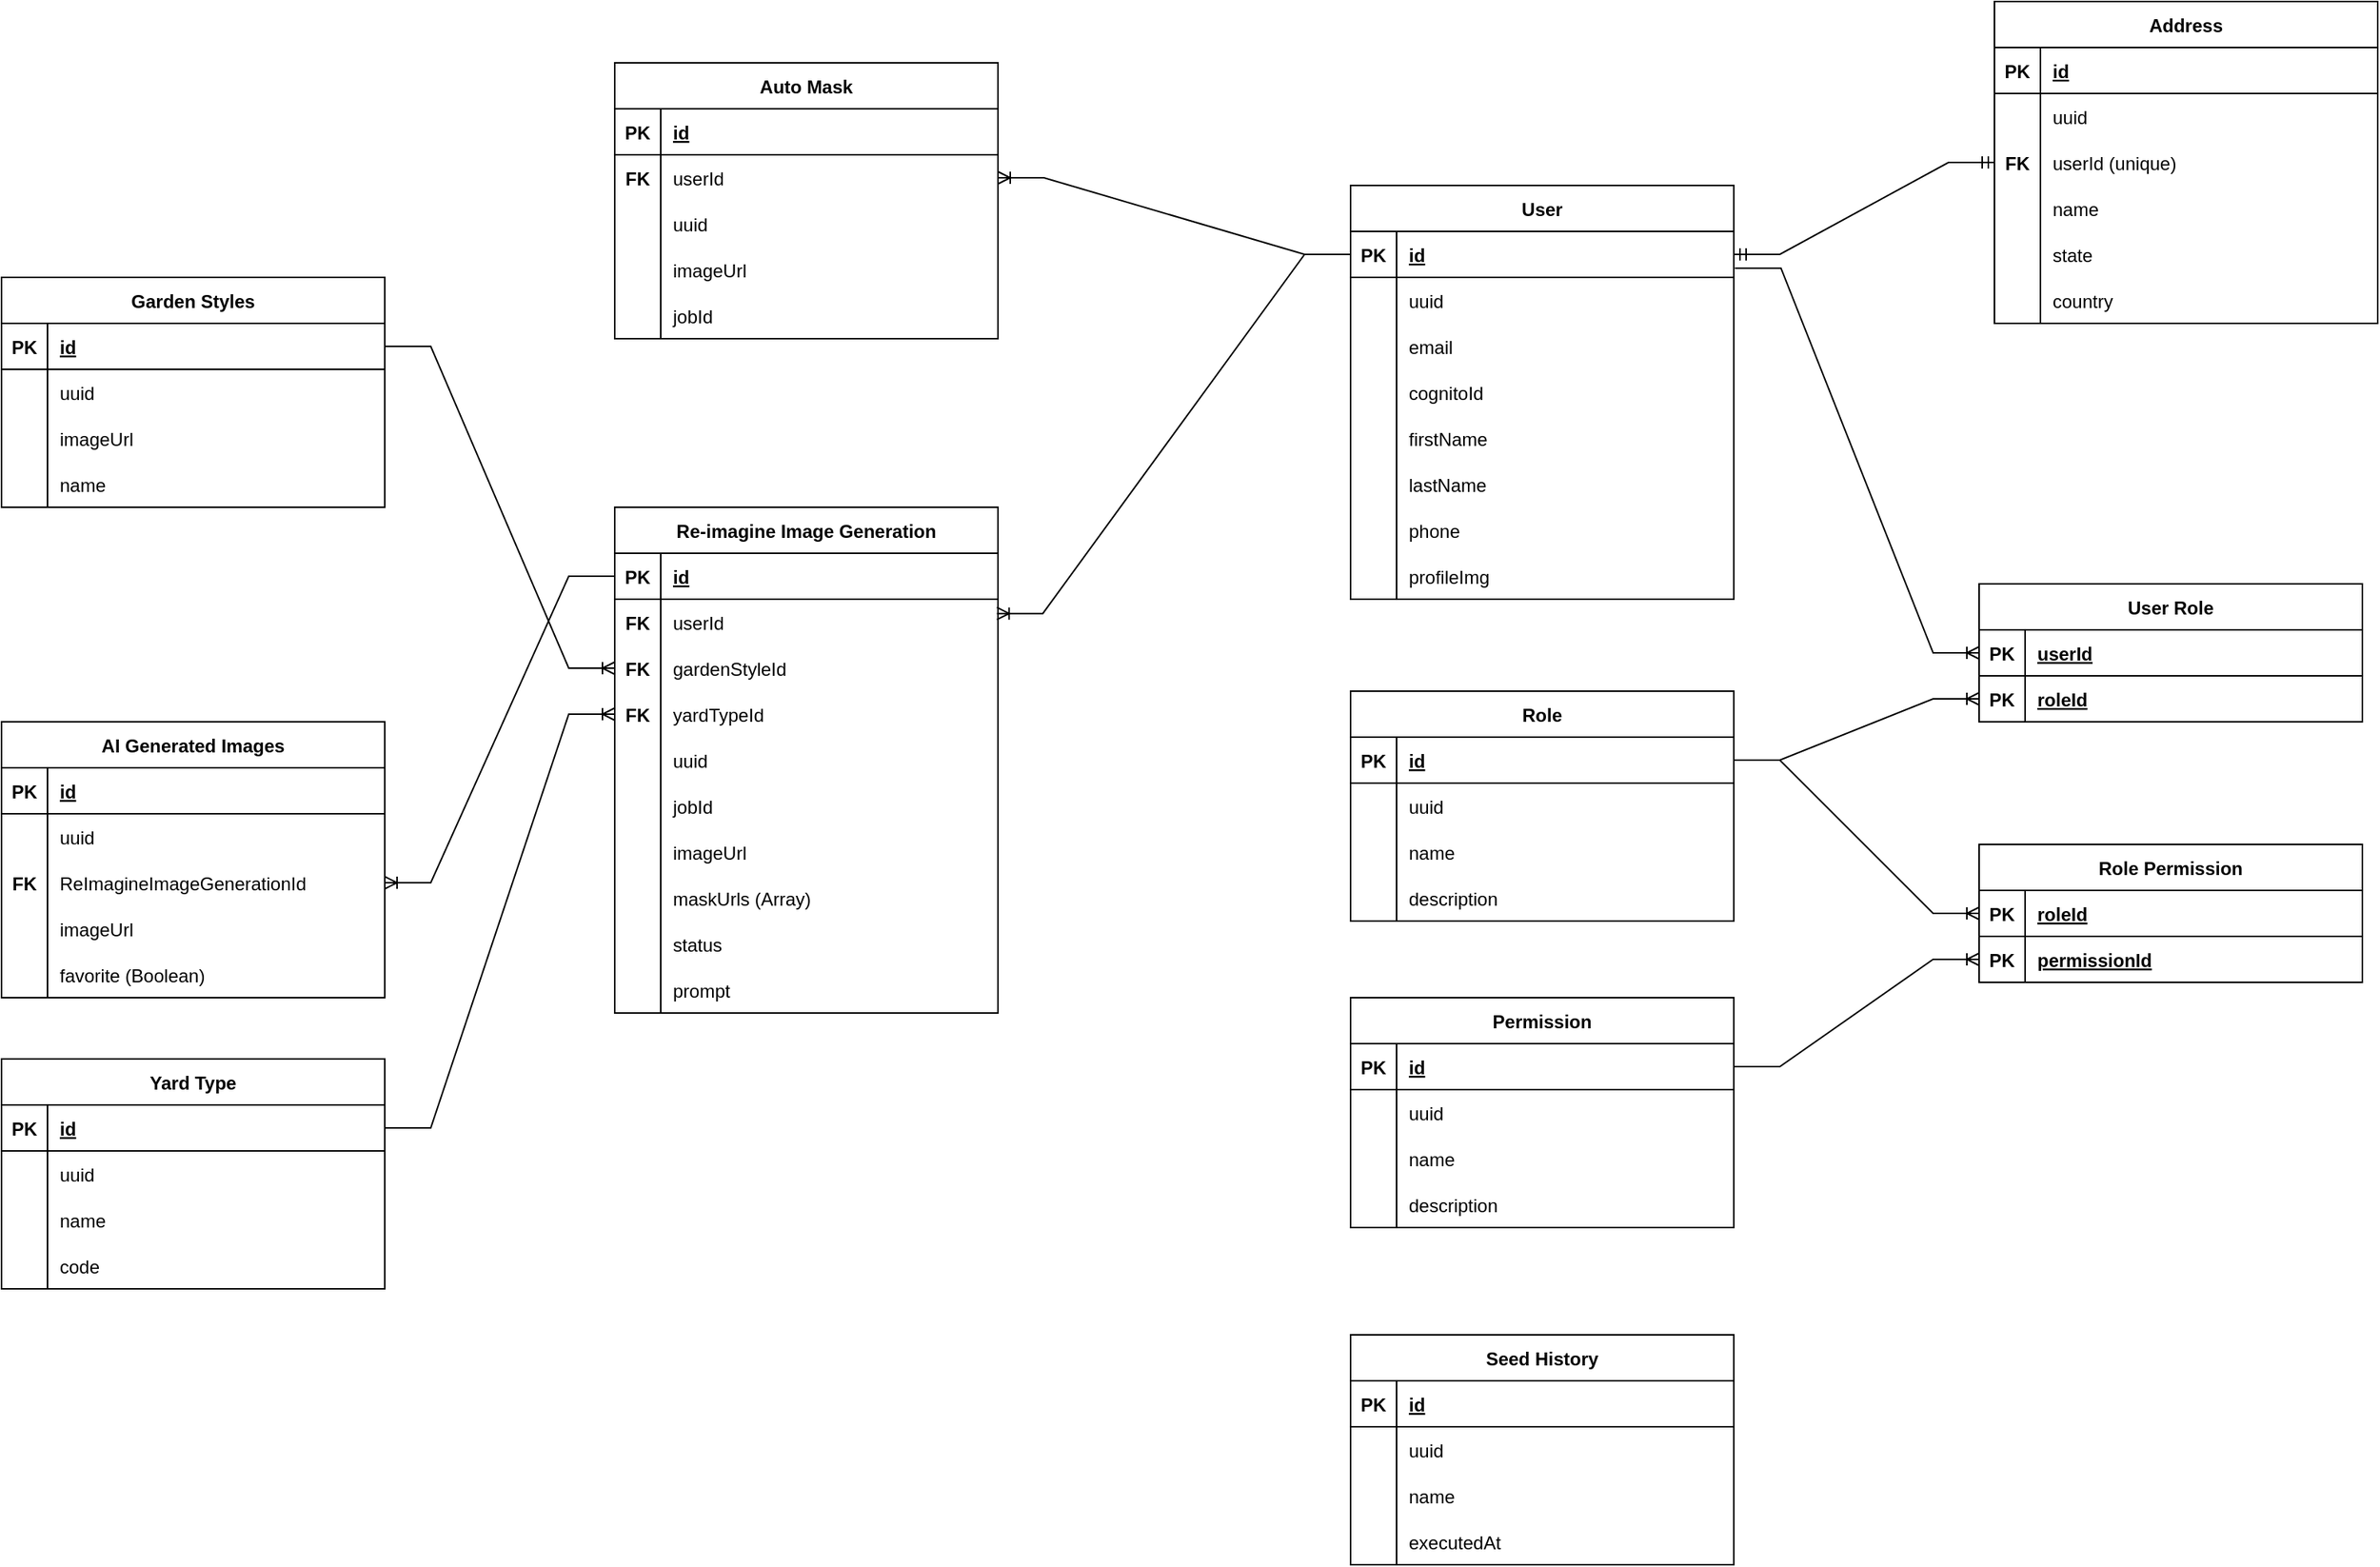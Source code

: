 <mxfile version="26.2.14">
  <diagram id="R2lEEEUBdFMjLlhIrx00" name="Page-1">
    <mxGraphModel dx="1675" dy="1609" grid="1" gridSize="10" guides="1" tooltips="1" connect="1" arrows="1" fold="1" page="1" pageScale="1" pageWidth="850" pageHeight="1100" math="0" shadow="0" extFonts="Permanent Marker^https://fonts.googleapis.com/css?family=Permanent+Marker">
      <root>
        <mxCell id="0" />
        <mxCell id="1" parent="0" />
        <mxCell id="C-vyLk0tnHw3VtMMgP7b-23" value="User" style="shape=table;startSize=30;container=1;collapsible=1;childLayout=tableLayout;fixedRows=1;rowLines=0;fontStyle=1;align=center;resizeLast=1;" parent="1" vertex="1">
          <mxGeometry x="110" y="110" width="250" height="270" as="geometry" />
        </mxCell>
        <mxCell id="C-vyLk0tnHw3VtMMgP7b-24" value="" style="shape=partialRectangle;collapsible=0;dropTarget=0;pointerEvents=0;fillColor=none;points=[[0,0.5],[1,0.5]];portConstraint=eastwest;top=0;left=0;right=0;bottom=1;" parent="C-vyLk0tnHw3VtMMgP7b-23" vertex="1">
          <mxGeometry y="30" width="250" height="30" as="geometry" />
        </mxCell>
        <mxCell id="C-vyLk0tnHw3VtMMgP7b-25" value="PK" style="shape=partialRectangle;overflow=hidden;connectable=0;fillColor=none;top=0;left=0;bottom=0;right=0;fontStyle=1;" parent="C-vyLk0tnHw3VtMMgP7b-24" vertex="1">
          <mxGeometry width="30" height="30" as="geometry">
            <mxRectangle width="30" height="30" as="alternateBounds" />
          </mxGeometry>
        </mxCell>
        <mxCell id="C-vyLk0tnHw3VtMMgP7b-26" value="id" style="shape=partialRectangle;overflow=hidden;connectable=0;fillColor=none;top=0;left=0;bottom=0;right=0;align=left;spacingLeft=6;fontStyle=5;" parent="C-vyLk0tnHw3VtMMgP7b-24" vertex="1">
          <mxGeometry x="30" width="220" height="30" as="geometry">
            <mxRectangle width="220" height="30" as="alternateBounds" />
          </mxGeometry>
        </mxCell>
        <mxCell id="C-vyLk0tnHw3VtMMgP7b-27" value="" style="shape=partialRectangle;collapsible=0;dropTarget=0;pointerEvents=0;fillColor=none;points=[[0,0.5],[1,0.5]];portConstraint=eastwest;top=0;left=0;right=0;bottom=0;" parent="C-vyLk0tnHw3VtMMgP7b-23" vertex="1">
          <mxGeometry y="60" width="250" height="30" as="geometry" />
        </mxCell>
        <mxCell id="C-vyLk0tnHw3VtMMgP7b-28" value="" style="shape=partialRectangle;overflow=hidden;connectable=0;fillColor=none;top=0;left=0;bottom=0;right=0;" parent="C-vyLk0tnHw3VtMMgP7b-27" vertex="1">
          <mxGeometry width="30" height="30" as="geometry">
            <mxRectangle width="30" height="30" as="alternateBounds" />
          </mxGeometry>
        </mxCell>
        <mxCell id="C-vyLk0tnHw3VtMMgP7b-29" value="uuid" style="shape=partialRectangle;overflow=hidden;connectable=0;fillColor=none;top=0;left=0;bottom=0;right=0;align=left;spacingLeft=6;" parent="C-vyLk0tnHw3VtMMgP7b-27" vertex="1">
          <mxGeometry x="30" width="220" height="30" as="geometry">
            <mxRectangle width="220" height="30" as="alternateBounds" />
          </mxGeometry>
        </mxCell>
        <mxCell id="OqqXghKQZnflS7IfrZPc-2" style="shape=partialRectangle;collapsible=0;dropTarget=0;pointerEvents=0;fillColor=none;points=[[0,0.5],[1,0.5]];portConstraint=eastwest;top=0;left=0;right=0;bottom=0;" parent="C-vyLk0tnHw3VtMMgP7b-23" vertex="1">
          <mxGeometry y="90" width="250" height="30" as="geometry" />
        </mxCell>
        <mxCell id="OqqXghKQZnflS7IfrZPc-3" style="shape=partialRectangle;overflow=hidden;connectable=0;fillColor=none;top=0;left=0;bottom=0;right=0;" parent="OqqXghKQZnflS7IfrZPc-2" vertex="1">
          <mxGeometry width="30" height="30" as="geometry">
            <mxRectangle width="30" height="30" as="alternateBounds" />
          </mxGeometry>
        </mxCell>
        <mxCell id="OqqXghKQZnflS7IfrZPc-4" value="email" style="shape=partialRectangle;overflow=hidden;connectable=0;fillColor=none;top=0;left=0;bottom=0;right=0;align=left;spacingLeft=6;" parent="OqqXghKQZnflS7IfrZPc-2" vertex="1">
          <mxGeometry x="30" width="220" height="30" as="geometry">
            <mxRectangle width="220" height="30" as="alternateBounds" />
          </mxGeometry>
        </mxCell>
        <mxCell id="OqqXghKQZnflS7IfrZPc-5" style="shape=partialRectangle;collapsible=0;dropTarget=0;pointerEvents=0;fillColor=none;points=[[0,0.5],[1,0.5]];portConstraint=eastwest;top=0;left=0;right=0;bottom=0;" parent="C-vyLk0tnHw3VtMMgP7b-23" vertex="1">
          <mxGeometry y="120" width="250" height="30" as="geometry" />
        </mxCell>
        <mxCell id="OqqXghKQZnflS7IfrZPc-6" style="shape=partialRectangle;overflow=hidden;connectable=0;fillColor=none;top=0;left=0;bottom=0;right=0;" parent="OqqXghKQZnflS7IfrZPc-5" vertex="1">
          <mxGeometry width="30" height="30" as="geometry">
            <mxRectangle width="30" height="30" as="alternateBounds" />
          </mxGeometry>
        </mxCell>
        <mxCell id="OqqXghKQZnflS7IfrZPc-7" value="cognitoId" style="shape=partialRectangle;overflow=hidden;connectable=0;fillColor=none;top=0;left=0;bottom=0;right=0;align=left;spacingLeft=6;" parent="OqqXghKQZnflS7IfrZPc-5" vertex="1">
          <mxGeometry x="30" width="220" height="30" as="geometry">
            <mxRectangle width="220" height="30" as="alternateBounds" />
          </mxGeometry>
        </mxCell>
        <mxCell id="OqqXghKQZnflS7IfrZPc-8" style="shape=partialRectangle;collapsible=0;dropTarget=0;pointerEvents=0;fillColor=none;points=[[0,0.5],[1,0.5]];portConstraint=eastwest;top=0;left=0;right=0;bottom=0;" parent="C-vyLk0tnHw3VtMMgP7b-23" vertex="1">
          <mxGeometry y="150" width="250" height="30" as="geometry" />
        </mxCell>
        <mxCell id="OqqXghKQZnflS7IfrZPc-9" style="shape=partialRectangle;overflow=hidden;connectable=0;fillColor=none;top=0;left=0;bottom=0;right=0;" parent="OqqXghKQZnflS7IfrZPc-8" vertex="1">
          <mxGeometry width="30" height="30" as="geometry">
            <mxRectangle width="30" height="30" as="alternateBounds" />
          </mxGeometry>
        </mxCell>
        <mxCell id="OqqXghKQZnflS7IfrZPc-10" value="firstName" style="shape=partialRectangle;overflow=hidden;connectable=0;fillColor=none;top=0;left=0;bottom=0;right=0;align=left;spacingLeft=6;" parent="OqqXghKQZnflS7IfrZPc-8" vertex="1">
          <mxGeometry x="30" width="220" height="30" as="geometry">
            <mxRectangle width="220" height="30" as="alternateBounds" />
          </mxGeometry>
        </mxCell>
        <mxCell id="OqqXghKQZnflS7IfrZPc-11" style="shape=partialRectangle;collapsible=0;dropTarget=0;pointerEvents=0;fillColor=none;points=[[0,0.5],[1,0.5]];portConstraint=eastwest;top=0;left=0;right=0;bottom=0;" parent="C-vyLk0tnHw3VtMMgP7b-23" vertex="1">
          <mxGeometry y="180" width="250" height="30" as="geometry" />
        </mxCell>
        <mxCell id="OqqXghKQZnflS7IfrZPc-12" style="shape=partialRectangle;overflow=hidden;connectable=0;fillColor=none;top=0;left=0;bottom=0;right=0;" parent="OqqXghKQZnflS7IfrZPc-11" vertex="1">
          <mxGeometry width="30" height="30" as="geometry">
            <mxRectangle width="30" height="30" as="alternateBounds" />
          </mxGeometry>
        </mxCell>
        <mxCell id="OqqXghKQZnflS7IfrZPc-13" value="lastName" style="shape=partialRectangle;overflow=hidden;connectable=0;fillColor=none;top=0;left=0;bottom=0;right=0;align=left;spacingLeft=6;" parent="OqqXghKQZnflS7IfrZPc-11" vertex="1">
          <mxGeometry x="30" width="220" height="30" as="geometry">
            <mxRectangle width="220" height="30" as="alternateBounds" />
          </mxGeometry>
        </mxCell>
        <mxCell id="OqqXghKQZnflS7IfrZPc-14" style="shape=partialRectangle;collapsible=0;dropTarget=0;pointerEvents=0;fillColor=none;points=[[0,0.5],[1,0.5]];portConstraint=eastwest;top=0;left=0;right=0;bottom=0;" parent="C-vyLk0tnHw3VtMMgP7b-23" vertex="1">
          <mxGeometry y="210" width="250" height="30" as="geometry" />
        </mxCell>
        <mxCell id="OqqXghKQZnflS7IfrZPc-15" style="shape=partialRectangle;overflow=hidden;connectable=0;fillColor=none;top=0;left=0;bottom=0;right=0;" parent="OqqXghKQZnflS7IfrZPc-14" vertex="1">
          <mxGeometry width="30" height="30" as="geometry">
            <mxRectangle width="30" height="30" as="alternateBounds" />
          </mxGeometry>
        </mxCell>
        <mxCell id="OqqXghKQZnflS7IfrZPc-16" value="phone" style="shape=partialRectangle;overflow=hidden;connectable=0;fillColor=none;top=0;left=0;bottom=0;right=0;align=left;spacingLeft=6;" parent="OqqXghKQZnflS7IfrZPc-14" vertex="1">
          <mxGeometry x="30" width="220" height="30" as="geometry">
            <mxRectangle width="220" height="30" as="alternateBounds" />
          </mxGeometry>
        </mxCell>
        <mxCell id="OqqXghKQZnflS7IfrZPc-20" style="shape=partialRectangle;collapsible=0;dropTarget=0;pointerEvents=0;fillColor=none;points=[[0,0.5],[1,0.5]];portConstraint=eastwest;top=0;left=0;right=0;bottom=0;" parent="C-vyLk0tnHw3VtMMgP7b-23" vertex="1">
          <mxGeometry y="240" width="250" height="30" as="geometry" />
        </mxCell>
        <mxCell id="OqqXghKQZnflS7IfrZPc-21" style="shape=partialRectangle;overflow=hidden;connectable=0;fillColor=none;top=0;left=0;bottom=0;right=0;" parent="OqqXghKQZnflS7IfrZPc-20" vertex="1">
          <mxGeometry width="30" height="30" as="geometry">
            <mxRectangle width="30" height="30" as="alternateBounds" />
          </mxGeometry>
        </mxCell>
        <mxCell id="OqqXghKQZnflS7IfrZPc-22" value="profileImg" style="shape=partialRectangle;overflow=hidden;connectable=0;fillColor=none;top=0;left=0;bottom=0;right=0;align=left;spacingLeft=6;" parent="OqqXghKQZnflS7IfrZPc-20" vertex="1">
          <mxGeometry x="30" width="220" height="30" as="geometry">
            <mxRectangle width="220" height="30" as="alternateBounds" />
          </mxGeometry>
        </mxCell>
        <mxCell id="OqqXghKQZnflS7IfrZPc-23" value="Address" style="shape=table;startSize=30;container=1;collapsible=1;childLayout=tableLayout;fixedRows=1;rowLines=0;fontStyle=1;align=center;resizeLast=1;" parent="1" vertex="1">
          <mxGeometry x="530" y="-10" width="250" height="210" as="geometry" />
        </mxCell>
        <mxCell id="OqqXghKQZnflS7IfrZPc-24" value="" style="shape=partialRectangle;collapsible=0;dropTarget=0;pointerEvents=0;fillColor=none;points=[[0,0.5],[1,0.5]];portConstraint=eastwest;top=0;left=0;right=0;bottom=1;" parent="OqqXghKQZnflS7IfrZPc-23" vertex="1">
          <mxGeometry y="30" width="250" height="30" as="geometry" />
        </mxCell>
        <mxCell id="OqqXghKQZnflS7IfrZPc-25" value="PK" style="shape=partialRectangle;overflow=hidden;connectable=0;fillColor=none;top=0;left=0;bottom=0;right=0;fontStyle=1;" parent="OqqXghKQZnflS7IfrZPc-24" vertex="1">
          <mxGeometry width="30" height="30" as="geometry">
            <mxRectangle width="30" height="30" as="alternateBounds" />
          </mxGeometry>
        </mxCell>
        <mxCell id="OqqXghKQZnflS7IfrZPc-26" value="id" style="shape=partialRectangle;overflow=hidden;connectable=0;fillColor=none;top=0;left=0;bottom=0;right=0;align=left;spacingLeft=6;fontStyle=5;" parent="OqqXghKQZnflS7IfrZPc-24" vertex="1">
          <mxGeometry x="30" width="220" height="30" as="geometry">
            <mxRectangle width="220" height="30" as="alternateBounds" />
          </mxGeometry>
        </mxCell>
        <mxCell id="OqqXghKQZnflS7IfrZPc-27" value="" style="shape=partialRectangle;collapsible=0;dropTarget=0;pointerEvents=0;fillColor=none;points=[[0,0.5],[1,0.5]];portConstraint=eastwest;top=0;left=0;right=0;bottom=0;" parent="OqqXghKQZnflS7IfrZPc-23" vertex="1">
          <mxGeometry y="60" width="250" height="30" as="geometry" />
        </mxCell>
        <mxCell id="OqqXghKQZnflS7IfrZPc-28" value="" style="shape=partialRectangle;overflow=hidden;connectable=0;fillColor=none;top=0;left=0;bottom=0;right=0;" parent="OqqXghKQZnflS7IfrZPc-27" vertex="1">
          <mxGeometry width="30" height="30" as="geometry">
            <mxRectangle width="30" height="30" as="alternateBounds" />
          </mxGeometry>
        </mxCell>
        <mxCell id="OqqXghKQZnflS7IfrZPc-29" value="uuid" style="shape=partialRectangle;overflow=hidden;connectable=0;fillColor=none;top=0;left=0;bottom=0;right=0;align=left;spacingLeft=6;" parent="OqqXghKQZnflS7IfrZPc-27" vertex="1">
          <mxGeometry x="30" width="220" height="30" as="geometry">
            <mxRectangle width="220" height="30" as="alternateBounds" />
          </mxGeometry>
        </mxCell>
        <mxCell id="OqqXghKQZnflS7IfrZPc-30" style="shape=partialRectangle;collapsible=0;dropTarget=0;pointerEvents=0;fillColor=none;points=[[0,0.5],[1,0.5]];portConstraint=eastwest;top=0;left=0;right=0;bottom=0;" parent="OqqXghKQZnflS7IfrZPc-23" vertex="1">
          <mxGeometry y="90" width="250" height="30" as="geometry" />
        </mxCell>
        <mxCell id="OqqXghKQZnflS7IfrZPc-31" value="FK" style="shape=partialRectangle;overflow=hidden;connectable=0;fillColor=none;top=0;left=0;bottom=0;right=0;fontStyle=1" parent="OqqXghKQZnflS7IfrZPc-30" vertex="1">
          <mxGeometry width="30" height="30" as="geometry">
            <mxRectangle width="30" height="30" as="alternateBounds" />
          </mxGeometry>
        </mxCell>
        <mxCell id="OqqXghKQZnflS7IfrZPc-32" value="userId (unique)" style="shape=partialRectangle;overflow=hidden;connectable=0;fillColor=none;top=0;left=0;bottom=0;right=0;align=left;spacingLeft=6;" parent="OqqXghKQZnflS7IfrZPc-30" vertex="1">
          <mxGeometry x="30" width="220" height="30" as="geometry">
            <mxRectangle width="220" height="30" as="alternateBounds" />
          </mxGeometry>
        </mxCell>
        <mxCell id="OqqXghKQZnflS7IfrZPc-33" style="shape=partialRectangle;collapsible=0;dropTarget=0;pointerEvents=0;fillColor=none;points=[[0,0.5],[1,0.5]];portConstraint=eastwest;top=0;left=0;right=0;bottom=0;" parent="OqqXghKQZnflS7IfrZPc-23" vertex="1">
          <mxGeometry y="120" width="250" height="30" as="geometry" />
        </mxCell>
        <mxCell id="OqqXghKQZnflS7IfrZPc-34" style="shape=partialRectangle;overflow=hidden;connectable=0;fillColor=none;top=0;left=0;bottom=0;right=0;" parent="OqqXghKQZnflS7IfrZPc-33" vertex="1">
          <mxGeometry width="30" height="30" as="geometry">
            <mxRectangle width="30" height="30" as="alternateBounds" />
          </mxGeometry>
        </mxCell>
        <mxCell id="OqqXghKQZnflS7IfrZPc-35" value="name" style="shape=partialRectangle;overflow=hidden;connectable=0;fillColor=none;top=0;left=0;bottom=0;right=0;align=left;spacingLeft=6;" parent="OqqXghKQZnflS7IfrZPc-33" vertex="1">
          <mxGeometry x="30" width="220" height="30" as="geometry">
            <mxRectangle width="220" height="30" as="alternateBounds" />
          </mxGeometry>
        </mxCell>
        <mxCell id="OqqXghKQZnflS7IfrZPc-36" style="shape=partialRectangle;collapsible=0;dropTarget=0;pointerEvents=0;fillColor=none;points=[[0,0.5],[1,0.5]];portConstraint=eastwest;top=0;left=0;right=0;bottom=0;" parent="OqqXghKQZnflS7IfrZPc-23" vertex="1">
          <mxGeometry y="150" width="250" height="30" as="geometry" />
        </mxCell>
        <mxCell id="OqqXghKQZnflS7IfrZPc-37" style="shape=partialRectangle;overflow=hidden;connectable=0;fillColor=none;top=0;left=0;bottom=0;right=0;" parent="OqqXghKQZnflS7IfrZPc-36" vertex="1">
          <mxGeometry width="30" height="30" as="geometry">
            <mxRectangle width="30" height="30" as="alternateBounds" />
          </mxGeometry>
        </mxCell>
        <mxCell id="OqqXghKQZnflS7IfrZPc-38" value="state" style="shape=partialRectangle;overflow=hidden;connectable=0;fillColor=none;top=0;left=0;bottom=0;right=0;align=left;spacingLeft=6;" parent="OqqXghKQZnflS7IfrZPc-36" vertex="1">
          <mxGeometry x="30" width="220" height="30" as="geometry">
            <mxRectangle width="220" height="30" as="alternateBounds" />
          </mxGeometry>
        </mxCell>
        <mxCell id="OqqXghKQZnflS7IfrZPc-39" style="shape=partialRectangle;collapsible=0;dropTarget=0;pointerEvents=0;fillColor=none;points=[[0,0.5],[1,0.5]];portConstraint=eastwest;top=0;left=0;right=0;bottom=0;" parent="OqqXghKQZnflS7IfrZPc-23" vertex="1">
          <mxGeometry y="180" width="250" height="30" as="geometry" />
        </mxCell>
        <mxCell id="OqqXghKQZnflS7IfrZPc-40" style="shape=partialRectangle;overflow=hidden;connectable=0;fillColor=none;top=0;left=0;bottom=0;right=0;" parent="OqqXghKQZnflS7IfrZPc-39" vertex="1">
          <mxGeometry width="30" height="30" as="geometry">
            <mxRectangle width="30" height="30" as="alternateBounds" />
          </mxGeometry>
        </mxCell>
        <mxCell id="OqqXghKQZnflS7IfrZPc-41" value="country" style="shape=partialRectangle;overflow=hidden;connectable=0;fillColor=none;top=0;left=0;bottom=0;right=0;align=left;spacingLeft=6;" parent="OqqXghKQZnflS7IfrZPc-39" vertex="1">
          <mxGeometry x="30" width="220" height="30" as="geometry">
            <mxRectangle width="220" height="30" as="alternateBounds" />
          </mxGeometry>
        </mxCell>
        <mxCell id="OqqXghKQZnflS7IfrZPc-48" value="Role" style="shape=table;startSize=30;container=1;collapsible=1;childLayout=tableLayout;fixedRows=1;rowLines=0;fontStyle=1;align=center;resizeLast=1;" parent="1" vertex="1">
          <mxGeometry x="110" y="440" width="250" height="150" as="geometry" />
        </mxCell>
        <mxCell id="OqqXghKQZnflS7IfrZPc-49" value="" style="shape=partialRectangle;collapsible=0;dropTarget=0;pointerEvents=0;fillColor=none;points=[[0,0.5],[1,0.5]];portConstraint=eastwest;top=0;left=0;right=0;bottom=1;" parent="OqqXghKQZnflS7IfrZPc-48" vertex="1">
          <mxGeometry y="30" width="250" height="30" as="geometry" />
        </mxCell>
        <mxCell id="OqqXghKQZnflS7IfrZPc-50" value="PK" style="shape=partialRectangle;overflow=hidden;connectable=0;fillColor=none;top=0;left=0;bottom=0;right=0;fontStyle=1;" parent="OqqXghKQZnflS7IfrZPc-49" vertex="1">
          <mxGeometry width="30" height="30" as="geometry">
            <mxRectangle width="30" height="30" as="alternateBounds" />
          </mxGeometry>
        </mxCell>
        <mxCell id="OqqXghKQZnflS7IfrZPc-51" value="id" style="shape=partialRectangle;overflow=hidden;connectable=0;fillColor=none;top=0;left=0;bottom=0;right=0;align=left;spacingLeft=6;fontStyle=5;" parent="OqqXghKQZnflS7IfrZPc-49" vertex="1">
          <mxGeometry x="30" width="220" height="30" as="geometry">
            <mxRectangle width="220" height="30" as="alternateBounds" />
          </mxGeometry>
        </mxCell>
        <mxCell id="OqqXghKQZnflS7IfrZPc-52" value="" style="shape=partialRectangle;collapsible=0;dropTarget=0;pointerEvents=0;fillColor=none;points=[[0,0.5],[1,0.5]];portConstraint=eastwest;top=0;left=0;right=0;bottom=0;" parent="OqqXghKQZnflS7IfrZPc-48" vertex="1">
          <mxGeometry y="60" width="250" height="30" as="geometry" />
        </mxCell>
        <mxCell id="OqqXghKQZnflS7IfrZPc-53" value="" style="shape=partialRectangle;overflow=hidden;connectable=0;fillColor=none;top=0;left=0;bottom=0;right=0;" parent="OqqXghKQZnflS7IfrZPc-52" vertex="1">
          <mxGeometry width="30" height="30" as="geometry">
            <mxRectangle width="30" height="30" as="alternateBounds" />
          </mxGeometry>
        </mxCell>
        <mxCell id="OqqXghKQZnflS7IfrZPc-54" value="uuid" style="shape=partialRectangle;overflow=hidden;connectable=0;fillColor=none;top=0;left=0;bottom=0;right=0;align=left;spacingLeft=6;" parent="OqqXghKQZnflS7IfrZPc-52" vertex="1">
          <mxGeometry x="30" width="220" height="30" as="geometry">
            <mxRectangle width="220" height="30" as="alternateBounds" />
          </mxGeometry>
        </mxCell>
        <mxCell id="OqqXghKQZnflS7IfrZPc-58" style="shape=partialRectangle;collapsible=0;dropTarget=0;pointerEvents=0;fillColor=none;points=[[0,0.5],[1,0.5]];portConstraint=eastwest;top=0;left=0;right=0;bottom=0;" parent="OqqXghKQZnflS7IfrZPc-48" vertex="1">
          <mxGeometry y="90" width="250" height="30" as="geometry" />
        </mxCell>
        <mxCell id="OqqXghKQZnflS7IfrZPc-59" style="shape=partialRectangle;overflow=hidden;connectable=0;fillColor=none;top=0;left=0;bottom=0;right=0;" parent="OqqXghKQZnflS7IfrZPc-58" vertex="1">
          <mxGeometry width="30" height="30" as="geometry">
            <mxRectangle width="30" height="30" as="alternateBounds" />
          </mxGeometry>
        </mxCell>
        <mxCell id="OqqXghKQZnflS7IfrZPc-60" value="name" style="shape=partialRectangle;overflow=hidden;connectable=0;fillColor=none;top=0;left=0;bottom=0;right=0;align=left;spacingLeft=6;" parent="OqqXghKQZnflS7IfrZPc-58" vertex="1">
          <mxGeometry x="30" width="220" height="30" as="geometry">
            <mxRectangle width="220" height="30" as="alternateBounds" />
          </mxGeometry>
        </mxCell>
        <mxCell id="OqqXghKQZnflS7IfrZPc-61" style="shape=partialRectangle;collapsible=0;dropTarget=0;pointerEvents=0;fillColor=none;points=[[0,0.5],[1,0.5]];portConstraint=eastwest;top=0;left=0;right=0;bottom=0;" parent="OqqXghKQZnflS7IfrZPc-48" vertex="1">
          <mxGeometry y="120" width="250" height="30" as="geometry" />
        </mxCell>
        <mxCell id="OqqXghKQZnflS7IfrZPc-62" style="shape=partialRectangle;overflow=hidden;connectable=0;fillColor=none;top=0;left=0;bottom=0;right=0;" parent="OqqXghKQZnflS7IfrZPc-61" vertex="1">
          <mxGeometry width="30" height="30" as="geometry">
            <mxRectangle width="30" height="30" as="alternateBounds" />
          </mxGeometry>
        </mxCell>
        <mxCell id="OqqXghKQZnflS7IfrZPc-63" value="description" style="shape=partialRectangle;overflow=hidden;connectable=0;fillColor=none;top=0;left=0;bottom=0;right=0;align=left;spacingLeft=6;" parent="OqqXghKQZnflS7IfrZPc-61" vertex="1">
          <mxGeometry x="30" width="220" height="30" as="geometry">
            <mxRectangle width="220" height="30" as="alternateBounds" />
          </mxGeometry>
        </mxCell>
        <mxCell id="OqqXghKQZnflS7IfrZPc-67" value="User Role" style="shape=table;startSize=30;container=1;collapsible=1;childLayout=tableLayout;fixedRows=1;rowLines=0;fontStyle=1;align=center;resizeLast=1;" parent="1" vertex="1">
          <mxGeometry x="520" y="370" width="250" height="90" as="geometry" />
        </mxCell>
        <mxCell id="OqqXghKQZnflS7IfrZPc-68" value="" style="shape=partialRectangle;collapsible=0;dropTarget=0;pointerEvents=0;fillColor=none;points=[[0,0.5],[1,0.5]];portConstraint=eastwest;top=0;left=0;right=0;bottom=1;" parent="OqqXghKQZnflS7IfrZPc-67" vertex="1">
          <mxGeometry y="30" width="250" height="30" as="geometry" />
        </mxCell>
        <mxCell id="OqqXghKQZnflS7IfrZPc-69" value="PK" style="shape=partialRectangle;overflow=hidden;connectable=0;fillColor=none;top=0;left=0;bottom=0;right=0;fontStyle=1;" parent="OqqXghKQZnflS7IfrZPc-68" vertex="1">
          <mxGeometry width="30" height="30" as="geometry">
            <mxRectangle width="30" height="30" as="alternateBounds" />
          </mxGeometry>
        </mxCell>
        <mxCell id="OqqXghKQZnflS7IfrZPc-70" value="userId " style="shape=partialRectangle;overflow=hidden;connectable=0;fillColor=none;top=0;left=0;bottom=0;right=0;align=left;spacingLeft=6;fontStyle=5;" parent="OqqXghKQZnflS7IfrZPc-68" vertex="1">
          <mxGeometry x="30" width="220" height="30" as="geometry">
            <mxRectangle width="220" height="30" as="alternateBounds" />
          </mxGeometry>
        </mxCell>
        <mxCell id="OqqXghKQZnflS7IfrZPc-86" style="shape=partialRectangle;collapsible=0;dropTarget=0;pointerEvents=0;fillColor=none;points=[[0,0.5],[1,0.5]];portConstraint=eastwest;top=0;left=0;right=0;bottom=1;" parent="OqqXghKQZnflS7IfrZPc-67" vertex="1">
          <mxGeometry y="60" width="250" height="30" as="geometry" />
        </mxCell>
        <mxCell id="OqqXghKQZnflS7IfrZPc-87" value="PK" style="shape=partialRectangle;overflow=hidden;connectable=0;fillColor=none;top=0;left=0;bottom=0;right=0;fontStyle=1;" parent="OqqXghKQZnflS7IfrZPc-86" vertex="1">
          <mxGeometry width="30" height="30" as="geometry">
            <mxRectangle width="30" height="30" as="alternateBounds" />
          </mxGeometry>
        </mxCell>
        <mxCell id="OqqXghKQZnflS7IfrZPc-88" value="roleId " style="shape=partialRectangle;overflow=hidden;connectable=0;fillColor=none;top=0;left=0;bottom=0;right=0;align=left;spacingLeft=6;fontStyle=5;" parent="OqqXghKQZnflS7IfrZPc-86" vertex="1">
          <mxGeometry x="30" width="220" height="30" as="geometry">
            <mxRectangle width="220" height="30" as="alternateBounds" />
          </mxGeometry>
        </mxCell>
        <mxCell id="OqqXghKQZnflS7IfrZPc-89" value="Permission" style="shape=table;startSize=30;container=1;collapsible=1;childLayout=tableLayout;fixedRows=1;rowLines=0;fontStyle=1;align=center;resizeLast=1;" parent="1" vertex="1">
          <mxGeometry x="110" y="640" width="250" height="150" as="geometry" />
        </mxCell>
        <mxCell id="OqqXghKQZnflS7IfrZPc-90" value="" style="shape=partialRectangle;collapsible=0;dropTarget=0;pointerEvents=0;fillColor=none;points=[[0,0.5],[1,0.5]];portConstraint=eastwest;top=0;left=0;right=0;bottom=1;" parent="OqqXghKQZnflS7IfrZPc-89" vertex="1">
          <mxGeometry y="30" width="250" height="30" as="geometry" />
        </mxCell>
        <mxCell id="OqqXghKQZnflS7IfrZPc-91" value="PK" style="shape=partialRectangle;overflow=hidden;connectable=0;fillColor=none;top=0;left=0;bottom=0;right=0;fontStyle=1;" parent="OqqXghKQZnflS7IfrZPc-90" vertex="1">
          <mxGeometry width="30" height="30" as="geometry">
            <mxRectangle width="30" height="30" as="alternateBounds" />
          </mxGeometry>
        </mxCell>
        <mxCell id="OqqXghKQZnflS7IfrZPc-92" value="id" style="shape=partialRectangle;overflow=hidden;connectable=0;fillColor=none;top=0;left=0;bottom=0;right=0;align=left;spacingLeft=6;fontStyle=5;" parent="OqqXghKQZnflS7IfrZPc-90" vertex="1">
          <mxGeometry x="30" width="220" height="30" as="geometry">
            <mxRectangle width="220" height="30" as="alternateBounds" />
          </mxGeometry>
        </mxCell>
        <mxCell id="OqqXghKQZnflS7IfrZPc-93" value="" style="shape=partialRectangle;collapsible=0;dropTarget=0;pointerEvents=0;fillColor=none;points=[[0,0.5],[1,0.5]];portConstraint=eastwest;top=0;left=0;right=0;bottom=0;" parent="OqqXghKQZnflS7IfrZPc-89" vertex="1">
          <mxGeometry y="60" width="250" height="30" as="geometry" />
        </mxCell>
        <mxCell id="OqqXghKQZnflS7IfrZPc-94" value="" style="shape=partialRectangle;overflow=hidden;connectable=0;fillColor=none;top=0;left=0;bottom=0;right=0;" parent="OqqXghKQZnflS7IfrZPc-93" vertex="1">
          <mxGeometry width="30" height="30" as="geometry">
            <mxRectangle width="30" height="30" as="alternateBounds" />
          </mxGeometry>
        </mxCell>
        <mxCell id="OqqXghKQZnflS7IfrZPc-95" value="uuid" style="shape=partialRectangle;overflow=hidden;connectable=0;fillColor=none;top=0;left=0;bottom=0;right=0;align=left;spacingLeft=6;" parent="OqqXghKQZnflS7IfrZPc-93" vertex="1">
          <mxGeometry x="30" width="220" height="30" as="geometry">
            <mxRectangle width="220" height="30" as="alternateBounds" />
          </mxGeometry>
        </mxCell>
        <mxCell id="OqqXghKQZnflS7IfrZPc-96" style="shape=partialRectangle;collapsible=0;dropTarget=0;pointerEvents=0;fillColor=none;points=[[0,0.5],[1,0.5]];portConstraint=eastwest;top=0;left=0;right=0;bottom=0;" parent="OqqXghKQZnflS7IfrZPc-89" vertex="1">
          <mxGeometry y="90" width="250" height="30" as="geometry" />
        </mxCell>
        <mxCell id="OqqXghKQZnflS7IfrZPc-97" style="shape=partialRectangle;overflow=hidden;connectable=0;fillColor=none;top=0;left=0;bottom=0;right=0;" parent="OqqXghKQZnflS7IfrZPc-96" vertex="1">
          <mxGeometry width="30" height="30" as="geometry">
            <mxRectangle width="30" height="30" as="alternateBounds" />
          </mxGeometry>
        </mxCell>
        <mxCell id="OqqXghKQZnflS7IfrZPc-98" value="name" style="shape=partialRectangle;overflow=hidden;connectable=0;fillColor=none;top=0;left=0;bottom=0;right=0;align=left;spacingLeft=6;" parent="OqqXghKQZnflS7IfrZPc-96" vertex="1">
          <mxGeometry x="30" width="220" height="30" as="geometry">
            <mxRectangle width="220" height="30" as="alternateBounds" />
          </mxGeometry>
        </mxCell>
        <mxCell id="OqqXghKQZnflS7IfrZPc-99" style="shape=partialRectangle;collapsible=0;dropTarget=0;pointerEvents=0;fillColor=none;points=[[0,0.5],[1,0.5]];portConstraint=eastwest;top=0;left=0;right=0;bottom=0;" parent="OqqXghKQZnflS7IfrZPc-89" vertex="1">
          <mxGeometry y="120" width="250" height="30" as="geometry" />
        </mxCell>
        <mxCell id="OqqXghKQZnflS7IfrZPc-100" style="shape=partialRectangle;overflow=hidden;connectable=0;fillColor=none;top=0;left=0;bottom=0;right=0;" parent="OqqXghKQZnflS7IfrZPc-99" vertex="1">
          <mxGeometry width="30" height="30" as="geometry">
            <mxRectangle width="30" height="30" as="alternateBounds" />
          </mxGeometry>
        </mxCell>
        <mxCell id="OqqXghKQZnflS7IfrZPc-101" value="description" style="shape=partialRectangle;overflow=hidden;connectable=0;fillColor=none;top=0;left=0;bottom=0;right=0;align=left;spacingLeft=6;" parent="OqqXghKQZnflS7IfrZPc-99" vertex="1">
          <mxGeometry x="30" width="220" height="30" as="geometry">
            <mxRectangle width="220" height="30" as="alternateBounds" />
          </mxGeometry>
        </mxCell>
        <mxCell id="OqqXghKQZnflS7IfrZPc-102" value="Role Permission" style="shape=table;startSize=30;container=1;collapsible=1;childLayout=tableLayout;fixedRows=1;rowLines=0;fontStyle=1;align=center;resizeLast=1;" parent="1" vertex="1">
          <mxGeometry x="520" y="540" width="250" height="90" as="geometry" />
        </mxCell>
        <mxCell id="OqqXghKQZnflS7IfrZPc-103" value="" style="shape=partialRectangle;collapsible=0;dropTarget=0;pointerEvents=0;fillColor=none;points=[[0,0.5],[1,0.5]];portConstraint=eastwest;top=0;left=0;right=0;bottom=1;" parent="OqqXghKQZnflS7IfrZPc-102" vertex="1">
          <mxGeometry y="30" width="250" height="30" as="geometry" />
        </mxCell>
        <mxCell id="OqqXghKQZnflS7IfrZPc-104" value="PK" style="shape=partialRectangle;overflow=hidden;connectable=0;fillColor=none;top=0;left=0;bottom=0;right=0;fontStyle=1;" parent="OqqXghKQZnflS7IfrZPc-103" vertex="1">
          <mxGeometry width="30" height="30" as="geometry">
            <mxRectangle width="30" height="30" as="alternateBounds" />
          </mxGeometry>
        </mxCell>
        <mxCell id="OqqXghKQZnflS7IfrZPc-105" value="roleId" style="shape=partialRectangle;overflow=hidden;connectable=0;fillColor=none;top=0;left=0;bottom=0;right=0;align=left;spacingLeft=6;fontStyle=5;" parent="OqqXghKQZnflS7IfrZPc-103" vertex="1">
          <mxGeometry x="30" width="220" height="30" as="geometry">
            <mxRectangle width="220" height="30" as="alternateBounds" />
          </mxGeometry>
        </mxCell>
        <mxCell id="OqqXghKQZnflS7IfrZPc-106" style="shape=partialRectangle;collapsible=0;dropTarget=0;pointerEvents=0;fillColor=none;points=[[0,0.5],[1,0.5]];portConstraint=eastwest;top=0;left=0;right=0;bottom=1;" parent="OqqXghKQZnflS7IfrZPc-102" vertex="1">
          <mxGeometry y="60" width="250" height="30" as="geometry" />
        </mxCell>
        <mxCell id="OqqXghKQZnflS7IfrZPc-107" value="PK" style="shape=partialRectangle;overflow=hidden;connectable=0;fillColor=none;top=0;left=0;bottom=0;right=0;fontStyle=1;" parent="OqqXghKQZnflS7IfrZPc-106" vertex="1">
          <mxGeometry width="30" height="30" as="geometry">
            <mxRectangle width="30" height="30" as="alternateBounds" />
          </mxGeometry>
        </mxCell>
        <mxCell id="OqqXghKQZnflS7IfrZPc-108" value="permissionId " style="shape=partialRectangle;overflow=hidden;connectable=0;fillColor=none;top=0;left=0;bottom=0;right=0;align=left;spacingLeft=6;fontStyle=5;" parent="OqqXghKQZnflS7IfrZPc-106" vertex="1">
          <mxGeometry x="30" width="220" height="30" as="geometry">
            <mxRectangle width="220" height="30" as="alternateBounds" />
          </mxGeometry>
        </mxCell>
        <mxCell id="OqqXghKQZnflS7IfrZPc-109" value="Seed History" style="shape=table;startSize=30;container=1;collapsible=1;childLayout=tableLayout;fixedRows=1;rowLines=0;fontStyle=1;align=center;resizeLast=1;" parent="1" vertex="1">
          <mxGeometry x="110" y="860" width="250" height="150" as="geometry" />
        </mxCell>
        <mxCell id="OqqXghKQZnflS7IfrZPc-110" value="" style="shape=partialRectangle;collapsible=0;dropTarget=0;pointerEvents=0;fillColor=none;points=[[0,0.5],[1,0.5]];portConstraint=eastwest;top=0;left=0;right=0;bottom=1;" parent="OqqXghKQZnflS7IfrZPc-109" vertex="1">
          <mxGeometry y="30" width="250" height="30" as="geometry" />
        </mxCell>
        <mxCell id="OqqXghKQZnflS7IfrZPc-111" value="PK" style="shape=partialRectangle;overflow=hidden;connectable=0;fillColor=none;top=0;left=0;bottom=0;right=0;fontStyle=1;" parent="OqqXghKQZnflS7IfrZPc-110" vertex="1">
          <mxGeometry width="30" height="30" as="geometry">
            <mxRectangle width="30" height="30" as="alternateBounds" />
          </mxGeometry>
        </mxCell>
        <mxCell id="OqqXghKQZnflS7IfrZPc-112" value="id" style="shape=partialRectangle;overflow=hidden;connectable=0;fillColor=none;top=0;left=0;bottom=0;right=0;align=left;spacingLeft=6;fontStyle=5;" parent="OqqXghKQZnflS7IfrZPc-110" vertex="1">
          <mxGeometry x="30" width="220" height="30" as="geometry">
            <mxRectangle width="220" height="30" as="alternateBounds" />
          </mxGeometry>
        </mxCell>
        <mxCell id="OqqXghKQZnflS7IfrZPc-113" value="" style="shape=partialRectangle;collapsible=0;dropTarget=0;pointerEvents=0;fillColor=none;points=[[0,0.5],[1,0.5]];portConstraint=eastwest;top=0;left=0;right=0;bottom=0;" parent="OqqXghKQZnflS7IfrZPc-109" vertex="1">
          <mxGeometry y="60" width="250" height="30" as="geometry" />
        </mxCell>
        <mxCell id="OqqXghKQZnflS7IfrZPc-114" value="" style="shape=partialRectangle;overflow=hidden;connectable=0;fillColor=none;top=0;left=0;bottom=0;right=0;" parent="OqqXghKQZnflS7IfrZPc-113" vertex="1">
          <mxGeometry width="30" height="30" as="geometry">
            <mxRectangle width="30" height="30" as="alternateBounds" />
          </mxGeometry>
        </mxCell>
        <mxCell id="OqqXghKQZnflS7IfrZPc-115" value="uuid" style="shape=partialRectangle;overflow=hidden;connectable=0;fillColor=none;top=0;left=0;bottom=0;right=0;align=left;spacingLeft=6;" parent="OqqXghKQZnflS7IfrZPc-113" vertex="1">
          <mxGeometry x="30" width="220" height="30" as="geometry">
            <mxRectangle width="220" height="30" as="alternateBounds" />
          </mxGeometry>
        </mxCell>
        <mxCell id="OqqXghKQZnflS7IfrZPc-116" style="shape=partialRectangle;collapsible=0;dropTarget=0;pointerEvents=0;fillColor=none;points=[[0,0.5],[1,0.5]];portConstraint=eastwest;top=0;left=0;right=0;bottom=0;" parent="OqqXghKQZnflS7IfrZPc-109" vertex="1">
          <mxGeometry y="90" width="250" height="30" as="geometry" />
        </mxCell>
        <mxCell id="OqqXghKQZnflS7IfrZPc-117" style="shape=partialRectangle;overflow=hidden;connectable=0;fillColor=none;top=0;left=0;bottom=0;right=0;" parent="OqqXghKQZnflS7IfrZPc-116" vertex="1">
          <mxGeometry width="30" height="30" as="geometry">
            <mxRectangle width="30" height="30" as="alternateBounds" />
          </mxGeometry>
        </mxCell>
        <mxCell id="OqqXghKQZnflS7IfrZPc-118" value="name" style="shape=partialRectangle;overflow=hidden;connectable=0;fillColor=none;top=0;left=0;bottom=0;right=0;align=left;spacingLeft=6;" parent="OqqXghKQZnflS7IfrZPc-116" vertex="1">
          <mxGeometry x="30" width="220" height="30" as="geometry">
            <mxRectangle width="220" height="30" as="alternateBounds" />
          </mxGeometry>
        </mxCell>
        <mxCell id="OqqXghKQZnflS7IfrZPc-119" style="shape=partialRectangle;collapsible=0;dropTarget=0;pointerEvents=0;fillColor=none;points=[[0,0.5],[1,0.5]];portConstraint=eastwest;top=0;left=0;right=0;bottom=0;" parent="OqqXghKQZnflS7IfrZPc-109" vertex="1">
          <mxGeometry y="120" width="250" height="30" as="geometry" />
        </mxCell>
        <mxCell id="OqqXghKQZnflS7IfrZPc-120" style="shape=partialRectangle;overflow=hidden;connectable=0;fillColor=none;top=0;left=0;bottom=0;right=0;" parent="OqqXghKQZnflS7IfrZPc-119" vertex="1">
          <mxGeometry width="30" height="30" as="geometry">
            <mxRectangle width="30" height="30" as="alternateBounds" />
          </mxGeometry>
        </mxCell>
        <mxCell id="OqqXghKQZnflS7IfrZPc-121" value="executedAt" style="shape=partialRectangle;overflow=hidden;connectable=0;fillColor=none;top=0;left=0;bottom=0;right=0;align=left;spacingLeft=6;" parent="OqqXghKQZnflS7IfrZPc-119" vertex="1">
          <mxGeometry x="30" width="220" height="30" as="geometry">
            <mxRectangle width="220" height="30" as="alternateBounds" />
          </mxGeometry>
        </mxCell>
        <mxCell id="OqqXghKQZnflS7IfrZPc-125" value="" style="edgeStyle=entityRelationEdgeStyle;fontSize=12;html=1;endArrow=ERmandOne;startArrow=ERmandOne;rounded=0;entryX=0;entryY=0.5;entryDx=0;entryDy=0;exitX=1;exitY=0.5;exitDx=0;exitDy=0;" parent="1" source="C-vyLk0tnHw3VtMMgP7b-24" target="OqqXghKQZnflS7IfrZPc-30" edge="1">
          <mxGeometry width="100" height="100" relative="1" as="geometry">
            <mxPoint x="410" y="380" as="sourcePoint" />
            <mxPoint x="510" y="280" as="targetPoint" />
          </mxGeometry>
        </mxCell>
        <mxCell id="OqqXghKQZnflS7IfrZPc-126" value="" style="edgeStyle=entityRelationEdgeStyle;fontSize=12;html=1;endArrow=ERoneToMany;rounded=0;exitX=1;exitY=0.5;exitDx=0;exitDy=0;entryX=0;entryY=0.5;entryDx=0;entryDy=0;" parent="1" source="OqqXghKQZnflS7IfrZPc-49" target="OqqXghKQZnflS7IfrZPc-86" edge="1">
          <mxGeometry width="100" height="100" relative="1" as="geometry">
            <mxPoint x="460" y="490" as="sourcePoint" />
            <mxPoint x="619" y="729.77" as="targetPoint" />
          </mxGeometry>
        </mxCell>
        <mxCell id="OqqXghKQZnflS7IfrZPc-127" value="" style="edgeStyle=entityRelationEdgeStyle;fontSize=12;html=1;endArrow=ERoneToMany;rounded=0;exitX=1.003;exitY=0.799;exitDx=0;exitDy=0;exitPerimeter=0;entryX=0;entryY=0.5;entryDx=0;entryDy=0;" parent="1" source="C-vyLk0tnHw3VtMMgP7b-24" target="OqqXghKQZnflS7IfrZPc-68" edge="1">
          <mxGeometry width="100" height="100" relative="1" as="geometry">
            <mxPoint x="371" y="185" as="sourcePoint" />
            <mxPoint x="530" y="425" as="targetPoint" />
          </mxGeometry>
        </mxCell>
        <mxCell id="OqqXghKQZnflS7IfrZPc-128" value="" style="edgeStyle=entityRelationEdgeStyle;fontSize=12;html=1;endArrow=ERoneToMany;rounded=0;entryX=0;entryY=0.5;entryDx=0;entryDy=0;exitX=1;exitY=0.5;exitDx=0;exitDy=0;" parent="1" source="OqqXghKQZnflS7IfrZPc-90" target="OqqXghKQZnflS7IfrZPc-106" edge="1">
          <mxGeometry width="100" height="100" relative="1" as="geometry">
            <mxPoint x="370" y="690" as="sourcePoint" />
            <mxPoint x="532.25" y="1040.64" as="targetPoint" />
          </mxGeometry>
        </mxCell>
        <mxCell id="OqqXghKQZnflS7IfrZPc-129" value="" style="edgeStyle=entityRelationEdgeStyle;fontSize=12;html=1;endArrow=ERoneToMany;rounded=0;exitX=1;exitY=0.5;exitDx=0;exitDy=0;entryX=0;entryY=0.5;entryDx=0;entryDy=0;" parent="1" source="OqqXghKQZnflS7IfrZPc-49" target="OqqXghKQZnflS7IfrZPc-103" edge="1">
          <mxGeometry width="100" height="100" relative="1" as="geometry">
            <mxPoint x="368" y="504" as="sourcePoint" />
            <mxPoint x="530" y="855" as="targetPoint" />
          </mxGeometry>
        </mxCell>
        <mxCell id="OqqXghKQZnflS7IfrZPc-130" value="Garden Styles" style="shape=table;startSize=30;container=1;collapsible=1;childLayout=tableLayout;fixedRows=1;rowLines=0;fontStyle=1;align=center;resizeLast=1;" parent="1" vertex="1">
          <mxGeometry x="-770" y="170" width="250" height="150" as="geometry" />
        </mxCell>
        <mxCell id="OqqXghKQZnflS7IfrZPc-131" value="" style="shape=partialRectangle;collapsible=0;dropTarget=0;pointerEvents=0;fillColor=none;points=[[0,0.5],[1,0.5]];portConstraint=eastwest;top=0;left=0;right=0;bottom=1;" parent="OqqXghKQZnflS7IfrZPc-130" vertex="1">
          <mxGeometry y="30" width="250" height="30" as="geometry" />
        </mxCell>
        <mxCell id="OqqXghKQZnflS7IfrZPc-132" value="PK" style="shape=partialRectangle;overflow=hidden;connectable=0;fillColor=none;top=0;left=0;bottom=0;right=0;fontStyle=1;" parent="OqqXghKQZnflS7IfrZPc-131" vertex="1">
          <mxGeometry width="30" height="30" as="geometry">
            <mxRectangle width="30" height="30" as="alternateBounds" />
          </mxGeometry>
        </mxCell>
        <mxCell id="OqqXghKQZnflS7IfrZPc-133" value="id" style="shape=partialRectangle;overflow=hidden;connectable=0;fillColor=none;top=0;left=0;bottom=0;right=0;align=left;spacingLeft=6;fontStyle=5;" parent="OqqXghKQZnflS7IfrZPc-131" vertex="1">
          <mxGeometry x="30" width="220" height="30" as="geometry">
            <mxRectangle width="220" height="30" as="alternateBounds" />
          </mxGeometry>
        </mxCell>
        <mxCell id="OqqXghKQZnflS7IfrZPc-134" value="" style="shape=partialRectangle;collapsible=0;dropTarget=0;pointerEvents=0;fillColor=none;points=[[0,0.5],[1,0.5]];portConstraint=eastwest;top=0;left=0;right=0;bottom=0;" parent="OqqXghKQZnflS7IfrZPc-130" vertex="1">
          <mxGeometry y="60" width="250" height="30" as="geometry" />
        </mxCell>
        <mxCell id="OqqXghKQZnflS7IfrZPc-135" value="" style="shape=partialRectangle;overflow=hidden;connectable=0;fillColor=none;top=0;left=0;bottom=0;right=0;" parent="OqqXghKQZnflS7IfrZPc-134" vertex="1">
          <mxGeometry width="30" height="30" as="geometry">
            <mxRectangle width="30" height="30" as="alternateBounds" />
          </mxGeometry>
        </mxCell>
        <mxCell id="OqqXghKQZnflS7IfrZPc-136" value="uuid" style="shape=partialRectangle;overflow=hidden;connectable=0;fillColor=none;top=0;left=0;bottom=0;right=0;align=left;spacingLeft=6;" parent="OqqXghKQZnflS7IfrZPc-134" vertex="1">
          <mxGeometry x="30" width="220" height="30" as="geometry">
            <mxRectangle width="220" height="30" as="alternateBounds" />
          </mxGeometry>
        </mxCell>
        <mxCell id="OqqXghKQZnflS7IfrZPc-137" style="shape=partialRectangle;collapsible=0;dropTarget=0;pointerEvents=0;fillColor=none;points=[[0,0.5],[1,0.5]];portConstraint=eastwest;top=0;left=0;right=0;bottom=0;" parent="OqqXghKQZnflS7IfrZPc-130" vertex="1">
          <mxGeometry y="90" width="250" height="30" as="geometry" />
        </mxCell>
        <mxCell id="OqqXghKQZnflS7IfrZPc-138" value="" style="shape=partialRectangle;overflow=hidden;connectable=0;fillColor=none;top=0;left=0;bottom=0;right=0;fontStyle=1" parent="OqqXghKQZnflS7IfrZPc-137" vertex="1">
          <mxGeometry width="30" height="30" as="geometry">
            <mxRectangle width="30" height="30" as="alternateBounds" />
          </mxGeometry>
        </mxCell>
        <mxCell id="OqqXghKQZnflS7IfrZPc-139" value="imageUrl" style="shape=partialRectangle;overflow=hidden;connectable=0;fillColor=none;top=0;left=0;bottom=0;right=0;align=left;spacingLeft=6;" parent="OqqXghKQZnflS7IfrZPc-137" vertex="1">
          <mxGeometry x="30" width="220" height="30" as="geometry">
            <mxRectangle width="220" height="30" as="alternateBounds" />
          </mxGeometry>
        </mxCell>
        <mxCell id="OqqXghKQZnflS7IfrZPc-149" style="shape=partialRectangle;collapsible=0;dropTarget=0;pointerEvents=0;fillColor=none;points=[[0,0.5],[1,0.5]];portConstraint=eastwest;top=0;left=0;right=0;bottom=0;" parent="OqqXghKQZnflS7IfrZPc-130" vertex="1">
          <mxGeometry y="120" width="250" height="30" as="geometry" />
        </mxCell>
        <mxCell id="OqqXghKQZnflS7IfrZPc-150" value="" style="shape=partialRectangle;overflow=hidden;connectable=0;fillColor=none;top=0;left=0;bottom=0;right=0;fontStyle=1" parent="OqqXghKQZnflS7IfrZPc-149" vertex="1">
          <mxGeometry width="30" height="30" as="geometry">
            <mxRectangle width="30" height="30" as="alternateBounds" />
          </mxGeometry>
        </mxCell>
        <mxCell id="OqqXghKQZnflS7IfrZPc-151" value="name" style="shape=partialRectangle;overflow=hidden;connectable=0;fillColor=none;top=0;left=0;bottom=0;right=0;align=left;spacingLeft=6;" parent="OqqXghKQZnflS7IfrZPc-149" vertex="1">
          <mxGeometry x="30" width="220" height="30" as="geometry">
            <mxRectangle width="220" height="30" as="alternateBounds" />
          </mxGeometry>
        </mxCell>
        <mxCell id="OqqXghKQZnflS7IfrZPc-152" value="Re-imagine Image Generation" style="shape=table;startSize=30;container=1;collapsible=1;childLayout=tableLayout;fixedRows=1;rowLines=0;fontStyle=1;align=center;resizeLast=1;" parent="1" vertex="1">
          <mxGeometry x="-370" y="320" width="250" height="330" as="geometry" />
        </mxCell>
        <mxCell id="OqqXghKQZnflS7IfrZPc-153" value="" style="shape=partialRectangle;collapsible=0;dropTarget=0;pointerEvents=0;fillColor=none;points=[[0,0.5],[1,0.5]];portConstraint=eastwest;top=0;left=0;right=0;bottom=1;" parent="OqqXghKQZnflS7IfrZPc-152" vertex="1">
          <mxGeometry y="30" width="250" height="30" as="geometry" />
        </mxCell>
        <mxCell id="OqqXghKQZnflS7IfrZPc-154" value="PK" style="shape=partialRectangle;overflow=hidden;connectable=0;fillColor=none;top=0;left=0;bottom=0;right=0;fontStyle=1;" parent="OqqXghKQZnflS7IfrZPc-153" vertex="1">
          <mxGeometry width="30" height="30" as="geometry">
            <mxRectangle width="30" height="30" as="alternateBounds" />
          </mxGeometry>
        </mxCell>
        <mxCell id="OqqXghKQZnflS7IfrZPc-155" value="id" style="shape=partialRectangle;overflow=hidden;connectable=0;fillColor=none;top=0;left=0;bottom=0;right=0;align=left;spacingLeft=6;fontStyle=5;" parent="OqqXghKQZnflS7IfrZPc-153" vertex="1">
          <mxGeometry x="30" width="220" height="30" as="geometry">
            <mxRectangle width="220" height="30" as="alternateBounds" />
          </mxGeometry>
        </mxCell>
        <mxCell id="OqqXghKQZnflS7IfrZPc-156" value="" style="shape=partialRectangle;collapsible=0;dropTarget=0;pointerEvents=0;fillColor=none;points=[[0,0.5],[1,0.5]];portConstraint=eastwest;top=0;left=0;right=0;bottom=0;" parent="OqqXghKQZnflS7IfrZPc-152" vertex="1">
          <mxGeometry y="60" width="250" height="30" as="geometry" />
        </mxCell>
        <mxCell id="OqqXghKQZnflS7IfrZPc-157" value="FK" style="shape=partialRectangle;overflow=hidden;connectable=0;fillColor=none;top=0;left=0;bottom=0;right=0;fontStyle=1" parent="OqqXghKQZnflS7IfrZPc-156" vertex="1">
          <mxGeometry width="30" height="30" as="geometry">
            <mxRectangle width="30" height="30" as="alternateBounds" />
          </mxGeometry>
        </mxCell>
        <mxCell id="OqqXghKQZnflS7IfrZPc-158" value="userId" style="shape=partialRectangle;overflow=hidden;connectable=0;fillColor=none;top=0;left=0;bottom=0;right=0;align=left;spacingLeft=6;" parent="OqqXghKQZnflS7IfrZPc-156" vertex="1">
          <mxGeometry x="30" width="220" height="30" as="geometry">
            <mxRectangle width="220" height="30" as="alternateBounds" />
          </mxGeometry>
        </mxCell>
        <mxCell id="QhpWy7IxYsFen4og4fTI-1" style="shape=partialRectangle;collapsible=0;dropTarget=0;pointerEvents=0;fillColor=none;points=[[0,0.5],[1,0.5]];portConstraint=eastwest;top=0;left=0;right=0;bottom=0;" parent="OqqXghKQZnflS7IfrZPc-152" vertex="1">
          <mxGeometry y="90" width="250" height="30" as="geometry" />
        </mxCell>
        <mxCell id="QhpWy7IxYsFen4og4fTI-2" value="FK" style="shape=partialRectangle;overflow=hidden;connectable=0;fillColor=none;top=0;left=0;bottom=0;right=0;fontStyle=1" parent="QhpWy7IxYsFen4og4fTI-1" vertex="1">
          <mxGeometry width="30" height="30" as="geometry">
            <mxRectangle width="30" height="30" as="alternateBounds" />
          </mxGeometry>
        </mxCell>
        <mxCell id="QhpWy7IxYsFen4og4fTI-3" value="gardenStyleId" style="shape=partialRectangle;overflow=hidden;connectable=0;fillColor=none;top=0;left=0;bottom=0;right=0;align=left;spacingLeft=6;" parent="QhpWy7IxYsFen4og4fTI-1" vertex="1">
          <mxGeometry x="30" width="220" height="30" as="geometry">
            <mxRectangle width="220" height="30" as="alternateBounds" />
          </mxGeometry>
        </mxCell>
        <mxCell id="GVZ7SRV-pXJfZ7CgfTDv-17" style="shape=partialRectangle;collapsible=0;dropTarget=0;pointerEvents=0;fillColor=none;points=[[0,0.5],[1,0.5]];portConstraint=eastwest;top=0;left=0;right=0;bottom=0;" vertex="1" parent="OqqXghKQZnflS7IfrZPc-152">
          <mxGeometry y="120" width="250" height="30" as="geometry" />
        </mxCell>
        <mxCell id="GVZ7SRV-pXJfZ7CgfTDv-18" value="FK" style="shape=partialRectangle;overflow=hidden;connectable=0;fillColor=none;top=0;left=0;bottom=0;right=0;fontStyle=1" vertex="1" parent="GVZ7SRV-pXJfZ7CgfTDv-17">
          <mxGeometry width="30" height="30" as="geometry">
            <mxRectangle width="30" height="30" as="alternateBounds" />
          </mxGeometry>
        </mxCell>
        <mxCell id="GVZ7SRV-pXJfZ7CgfTDv-19" value="yardTypeId" style="shape=partialRectangle;overflow=hidden;connectable=0;fillColor=none;top=0;left=0;bottom=0;right=0;align=left;spacingLeft=6;" vertex="1" parent="GVZ7SRV-pXJfZ7CgfTDv-17">
          <mxGeometry x="30" width="220" height="30" as="geometry">
            <mxRectangle width="220" height="30" as="alternateBounds" />
          </mxGeometry>
        </mxCell>
        <mxCell id="OqqXghKQZnflS7IfrZPc-203" style="shape=partialRectangle;collapsible=0;dropTarget=0;pointerEvents=0;fillColor=none;points=[[0,0.5],[1,0.5]];portConstraint=eastwest;top=0;left=0;right=0;bottom=0;" parent="OqqXghKQZnflS7IfrZPc-152" vertex="1">
          <mxGeometry y="150" width="250" height="30" as="geometry" />
        </mxCell>
        <mxCell id="OqqXghKQZnflS7IfrZPc-204" style="shape=partialRectangle;overflow=hidden;connectable=0;fillColor=none;top=0;left=0;bottom=0;right=0;fontStyle=1" parent="OqqXghKQZnflS7IfrZPc-203" vertex="1">
          <mxGeometry width="30" height="30" as="geometry">
            <mxRectangle width="30" height="30" as="alternateBounds" />
          </mxGeometry>
        </mxCell>
        <mxCell id="OqqXghKQZnflS7IfrZPc-205" value="uuid" style="shape=partialRectangle;overflow=hidden;connectable=0;fillColor=none;top=0;left=0;bottom=0;right=0;align=left;spacingLeft=6;" parent="OqqXghKQZnflS7IfrZPc-203" vertex="1">
          <mxGeometry x="30" width="220" height="30" as="geometry">
            <mxRectangle width="220" height="30" as="alternateBounds" />
          </mxGeometry>
        </mxCell>
        <mxCell id="OqqXghKQZnflS7IfrZPc-159" style="shape=partialRectangle;collapsible=0;dropTarget=0;pointerEvents=0;fillColor=none;points=[[0,0.5],[1,0.5]];portConstraint=eastwest;top=0;left=0;right=0;bottom=0;" parent="OqqXghKQZnflS7IfrZPc-152" vertex="1">
          <mxGeometry y="180" width="250" height="30" as="geometry" />
        </mxCell>
        <mxCell id="OqqXghKQZnflS7IfrZPc-160" value="" style="shape=partialRectangle;overflow=hidden;connectable=0;fillColor=none;top=0;left=0;bottom=0;right=0;fontStyle=1" parent="OqqXghKQZnflS7IfrZPc-159" vertex="1">
          <mxGeometry width="30" height="30" as="geometry">
            <mxRectangle width="30" height="30" as="alternateBounds" />
          </mxGeometry>
        </mxCell>
        <mxCell id="OqqXghKQZnflS7IfrZPc-161" value="jobId" style="shape=partialRectangle;overflow=hidden;connectable=0;fillColor=none;top=0;left=0;bottom=0;right=0;align=left;spacingLeft=6;" parent="OqqXghKQZnflS7IfrZPc-159" vertex="1">
          <mxGeometry x="30" width="220" height="30" as="geometry">
            <mxRectangle width="220" height="30" as="alternateBounds" />
          </mxGeometry>
        </mxCell>
        <mxCell id="OqqXghKQZnflS7IfrZPc-162" style="shape=partialRectangle;collapsible=0;dropTarget=0;pointerEvents=0;fillColor=none;points=[[0,0.5],[1,0.5]];portConstraint=eastwest;top=0;left=0;right=0;bottom=0;" parent="OqqXghKQZnflS7IfrZPc-152" vertex="1">
          <mxGeometry y="210" width="250" height="30" as="geometry" />
        </mxCell>
        <mxCell id="OqqXghKQZnflS7IfrZPc-163" value="" style="shape=partialRectangle;overflow=hidden;connectable=0;fillColor=none;top=0;left=0;bottom=0;right=0;fontStyle=1" parent="OqqXghKQZnflS7IfrZPc-162" vertex="1">
          <mxGeometry width="30" height="30" as="geometry">
            <mxRectangle width="30" height="30" as="alternateBounds" />
          </mxGeometry>
        </mxCell>
        <mxCell id="OqqXghKQZnflS7IfrZPc-164" value="imageUrl" style="shape=partialRectangle;overflow=hidden;connectable=0;fillColor=none;top=0;left=0;bottom=0;right=0;align=left;spacingLeft=6;" parent="OqqXghKQZnflS7IfrZPc-162" vertex="1">
          <mxGeometry x="30" width="220" height="30" as="geometry">
            <mxRectangle width="220" height="30" as="alternateBounds" />
          </mxGeometry>
        </mxCell>
        <mxCell id="OqqXghKQZnflS7IfrZPc-186" style="shape=partialRectangle;collapsible=0;dropTarget=0;pointerEvents=0;fillColor=none;points=[[0,0.5],[1,0.5]];portConstraint=eastwest;top=0;left=0;right=0;bottom=0;" parent="OqqXghKQZnflS7IfrZPc-152" vertex="1">
          <mxGeometry y="240" width="250" height="30" as="geometry" />
        </mxCell>
        <mxCell id="OqqXghKQZnflS7IfrZPc-187" style="shape=partialRectangle;overflow=hidden;connectable=0;fillColor=none;top=0;left=0;bottom=0;right=0;fontStyle=1" parent="OqqXghKQZnflS7IfrZPc-186" vertex="1">
          <mxGeometry width="30" height="30" as="geometry">
            <mxRectangle width="30" height="30" as="alternateBounds" />
          </mxGeometry>
        </mxCell>
        <mxCell id="OqqXghKQZnflS7IfrZPc-188" value="maskUrls (Array)" style="shape=partialRectangle;overflow=hidden;connectable=0;fillColor=none;top=0;left=0;bottom=0;right=0;align=left;spacingLeft=6;" parent="OqqXghKQZnflS7IfrZPc-186" vertex="1">
          <mxGeometry x="30" width="220" height="30" as="geometry">
            <mxRectangle width="220" height="30" as="alternateBounds" />
          </mxGeometry>
        </mxCell>
        <mxCell id="OqqXghKQZnflS7IfrZPc-180" style="shape=partialRectangle;collapsible=0;dropTarget=0;pointerEvents=0;fillColor=none;points=[[0,0.5],[1,0.5]];portConstraint=eastwest;top=0;left=0;right=0;bottom=0;" parent="OqqXghKQZnflS7IfrZPc-152" vertex="1">
          <mxGeometry y="270" width="250" height="30" as="geometry" />
        </mxCell>
        <mxCell id="OqqXghKQZnflS7IfrZPc-181" style="shape=partialRectangle;overflow=hidden;connectable=0;fillColor=none;top=0;left=0;bottom=0;right=0;fontStyle=1" parent="OqqXghKQZnflS7IfrZPc-180" vertex="1">
          <mxGeometry width="30" height="30" as="geometry">
            <mxRectangle width="30" height="30" as="alternateBounds" />
          </mxGeometry>
        </mxCell>
        <mxCell id="OqqXghKQZnflS7IfrZPc-182" value="status" style="shape=partialRectangle;overflow=hidden;connectable=0;fillColor=none;top=0;left=0;bottom=0;right=0;align=left;spacingLeft=6;" parent="OqqXghKQZnflS7IfrZPc-180" vertex="1">
          <mxGeometry x="30" width="220" height="30" as="geometry">
            <mxRectangle width="220" height="30" as="alternateBounds" />
          </mxGeometry>
        </mxCell>
        <mxCell id="OqqXghKQZnflS7IfrZPc-177" style="shape=partialRectangle;collapsible=0;dropTarget=0;pointerEvents=0;fillColor=none;points=[[0,0.5],[1,0.5]];portConstraint=eastwest;top=0;left=0;right=0;bottom=0;" parent="OqqXghKQZnflS7IfrZPc-152" vertex="1">
          <mxGeometry y="300" width="250" height="30" as="geometry" />
        </mxCell>
        <mxCell id="OqqXghKQZnflS7IfrZPc-178" style="shape=partialRectangle;overflow=hidden;connectable=0;fillColor=none;top=0;left=0;bottom=0;right=0;fontStyle=1" parent="OqqXghKQZnflS7IfrZPc-177" vertex="1">
          <mxGeometry width="30" height="30" as="geometry">
            <mxRectangle width="30" height="30" as="alternateBounds" />
          </mxGeometry>
        </mxCell>
        <mxCell id="OqqXghKQZnflS7IfrZPc-179" value="prompt" style="shape=partialRectangle;overflow=hidden;connectable=0;fillColor=none;top=0;left=0;bottom=0;right=0;align=left;spacingLeft=6;" parent="OqqXghKQZnflS7IfrZPc-177" vertex="1">
          <mxGeometry x="30" width="220" height="30" as="geometry">
            <mxRectangle width="220" height="30" as="alternateBounds" />
          </mxGeometry>
        </mxCell>
        <mxCell id="OqqXghKQZnflS7IfrZPc-189" value="" style="edgeStyle=entityRelationEdgeStyle;fontSize=12;html=1;endArrow=ERoneToMany;rounded=0;entryX=0.997;entryY=0.311;entryDx=0;entryDy=0;entryPerimeter=0;" parent="1" source="C-vyLk0tnHw3VtMMgP7b-24" target="OqqXghKQZnflS7IfrZPc-156" edge="1">
          <mxGeometry width="100" height="100" relative="1" as="geometry">
            <mxPoint x="371" y="184" as="sourcePoint" />
            <mxPoint x="530" y="425" as="targetPoint" />
            <Array as="points">
              <mxPoint x="610" y="300" />
              <mxPoint x="620" y="300" />
            </Array>
          </mxGeometry>
        </mxCell>
        <mxCell id="OqqXghKQZnflS7IfrZPc-190" value="Auto Mask" style="shape=table;startSize=30;container=1;collapsible=1;childLayout=tableLayout;fixedRows=1;rowLines=0;fontStyle=1;align=center;resizeLast=1;" parent="1" vertex="1">
          <mxGeometry x="-370" y="30" width="250" height="180" as="geometry" />
        </mxCell>
        <mxCell id="OqqXghKQZnflS7IfrZPc-191" value="" style="shape=partialRectangle;collapsible=0;dropTarget=0;pointerEvents=0;fillColor=none;points=[[0,0.5],[1,0.5]];portConstraint=eastwest;top=0;left=0;right=0;bottom=1;" parent="OqqXghKQZnflS7IfrZPc-190" vertex="1">
          <mxGeometry y="30" width="250" height="30" as="geometry" />
        </mxCell>
        <mxCell id="OqqXghKQZnflS7IfrZPc-192" value="PK" style="shape=partialRectangle;overflow=hidden;connectable=0;fillColor=none;top=0;left=0;bottom=0;right=0;fontStyle=1;" parent="OqqXghKQZnflS7IfrZPc-191" vertex="1">
          <mxGeometry width="30" height="30" as="geometry">
            <mxRectangle width="30" height="30" as="alternateBounds" />
          </mxGeometry>
        </mxCell>
        <mxCell id="OqqXghKQZnflS7IfrZPc-193" value="id" style="shape=partialRectangle;overflow=hidden;connectable=0;fillColor=none;top=0;left=0;bottom=0;right=0;align=left;spacingLeft=6;fontStyle=5;" parent="OqqXghKQZnflS7IfrZPc-191" vertex="1">
          <mxGeometry x="30" width="220" height="30" as="geometry">
            <mxRectangle width="220" height="30" as="alternateBounds" />
          </mxGeometry>
        </mxCell>
        <mxCell id="OqqXghKQZnflS7IfrZPc-194" value="" style="shape=partialRectangle;collapsible=0;dropTarget=0;pointerEvents=0;fillColor=none;points=[[0,0.5],[1,0.5]];portConstraint=eastwest;top=0;left=0;right=0;bottom=0;" parent="OqqXghKQZnflS7IfrZPc-190" vertex="1">
          <mxGeometry y="60" width="250" height="30" as="geometry" />
        </mxCell>
        <mxCell id="OqqXghKQZnflS7IfrZPc-195" value="FK" style="shape=partialRectangle;overflow=hidden;connectable=0;fillColor=none;top=0;left=0;bottom=0;right=0;fontStyle=1" parent="OqqXghKQZnflS7IfrZPc-194" vertex="1">
          <mxGeometry width="30" height="30" as="geometry">
            <mxRectangle width="30" height="30" as="alternateBounds" />
          </mxGeometry>
        </mxCell>
        <mxCell id="OqqXghKQZnflS7IfrZPc-196" value="userId" style="shape=partialRectangle;overflow=hidden;connectable=0;fillColor=none;top=0;left=0;bottom=0;right=0;align=left;spacingLeft=6;" parent="OqqXghKQZnflS7IfrZPc-194" vertex="1">
          <mxGeometry x="30" width="220" height="30" as="geometry">
            <mxRectangle width="220" height="30" as="alternateBounds" />
          </mxGeometry>
        </mxCell>
        <mxCell id="OqqXghKQZnflS7IfrZPc-206" style="shape=partialRectangle;collapsible=0;dropTarget=0;pointerEvents=0;fillColor=none;points=[[0,0.5],[1,0.5]];portConstraint=eastwest;top=0;left=0;right=0;bottom=0;" parent="OqqXghKQZnflS7IfrZPc-190" vertex="1">
          <mxGeometry y="90" width="250" height="30" as="geometry" />
        </mxCell>
        <mxCell id="OqqXghKQZnflS7IfrZPc-207" style="shape=partialRectangle;overflow=hidden;connectable=0;fillColor=none;top=0;left=0;bottom=0;right=0;" parent="OqqXghKQZnflS7IfrZPc-206" vertex="1">
          <mxGeometry width="30" height="30" as="geometry">
            <mxRectangle width="30" height="30" as="alternateBounds" />
          </mxGeometry>
        </mxCell>
        <mxCell id="OqqXghKQZnflS7IfrZPc-208" value="uuid" style="shape=partialRectangle;overflow=hidden;connectable=0;fillColor=none;top=0;left=0;bottom=0;right=0;align=left;spacingLeft=6;" parent="OqqXghKQZnflS7IfrZPc-206" vertex="1">
          <mxGeometry x="30" width="220" height="30" as="geometry">
            <mxRectangle width="220" height="30" as="alternateBounds" />
          </mxGeometry>
        </mxCell>
        <mxCell id="OqqXghKQZnflS7IfrZPc-197" style="shape=partialRectangle;collapsible=0;dropTarget=0;pointerEvents=0;fillColor=none;points=[[0,0.5],[1,0.5]];portConstraint=eastwest;top=0;left=0;right=0;bottom=0;" parent="OqqXghKQZnflS7IfrZPc-190" vertex="1">
          <mxGeometry y="120" width="250" height="30" as="geometry" />
        </mxCell>
        <mxCell id="OqqXghKQZnflS7IfrZPc-198" value="" style="shape=partialRectangle;overflow=hidden;connectable=0;fillColor=none;top=0;left=0;bottom=0;right=0;fontStyle=1" parent="OqqXghKQZnflS7IfrZPc-197" vertex="1">
          <mxGeometry width="30" height="30" as="geometry">
            <mxRectangle width="30" height="30" as="alternateBounds" />
          </mxGeometry>
        </mxCell>
        <mxCell id="OqqXghKQZnflS7IfrZPc-199" value="imageUrl" style="shape=partialRectangle;overflow=hidden;connectable=0;fillColor=none;top=0;left=0;bottom=0;right=0;align=left;spacingLeft=6;" parent="OqqXghKQZnflS7IfrZPc-197" vertex="1">
          <mxGeometry x="30" width="220" height="30" as="geometry">
            <mxRectangle width="220" height="30" as="alternateBounds" />
          </mxGeometry>
        </mxCell>
        <mxCell id="OqqXghKQZnflS7IfrZPc-200" style="shape=partialRectangle;collapsible=0;dropTarget=0;pointerEvents=0;fillColor=none;points=[[0,0.5],[1,0.5]];portConstraint=eastwest;top=0;left=0;right=0;bottom=0;" parent="OqqXghKQZnflS7IfrZPc-190" vertex="1">
          <mxGeometry y="150" width="250" height="30" as="geometry" />
        </mxCell>
        <mxCell id="OqqXghKQZnflS7IfrZPc-201" value="" style="shape=partialRectangle;overflow=hidden;connectable=0;fillColor=none;top=0;left=0;bottom=0;right=0;fontStyle=1" parent="OqqXghKQZnflS7IfrZPc-200" vertex="1">
          <mxGeometry width="30" height="30" as="geometry">
            <mxRectangle width="30" height="30" as="alternateBounds" />
          </mxGeometry>
        </mxCell>
        <mxCell id="OqqXghKQZnflS7IfrZPc-202" value="jobId" style="shape=partialRectangle;overflow=hidden;connectable=0;fillColor=none;top=0;left=0;bottom=0;right=0;align=left;spacingLeft=6;" parent="OqqXghKQZnflS7IfrZPc-200" vertex="1">
          <mxGeometry x="30" width="220" height="30" as="geometry">
            <mxRectangle width="220" height="30" as="alternateBounds" />
          </mxGeometry>
        </mxCell>
        <mxCell id="OqqXghKQZnflS7IfrZPc-209" value="" style="edgeStyle=entityRelationEdgeStyle;fontSize=12;html=1;endArrow=ERoneToMany;rounded=0;entryX=1;entryY=0.5;entryDx=0;entryDy=0;exitX=0;exitY=0.5;exitDx=0;exitDy=0;" parent="1" source="C-vyLk0tnHw3VtMMgP7b-24" target="OqqXghKQZnflS7IfrZPc-194" edge="1">
          <mxGeometry width="100" height="100" relative="1" as="geometry">
            <mxPoint x="70" y="164" as="sourcePoint" />
            <mxPoint x="-110" y="365" as="targetPoint" />
            <Array as="points">
              <mxPoint x="620" y="310" />
              <mxPoint x="630" y="310" />
            </Array>
          </mxGeometry>
        </mxCell>
        <mxCell id="QhpWy7IxYsFen4og4fTI-4" value="AI Generated Images" style="shape=table;startSize=30;container=1;collapsible=1;childLayout=tableLayout;fixedRows=1;rowLines=0;fontStyle=1;align=center;resizeLast=1;" parent="1" vertex="1">
          <mxGeometry x="-770" y="460" width="250" height="180" as="geometry" />
        </mxCell>
        <mxCell id="QhpWy7IxYsFen4og4fTI-5" value="" style="shape=partialRectangle;collapsible=0;dropTarget=0;pointerEvents=0;fillColor=none;points=[[0,0.5],[1,0.5]];portConstraint=eastwest;top=0;left=0;right=0;bottom=1;" parent="QhpWy7IxYsFen4og4fTI-4" vertex="1">
          <mxGeometry y="30" width="250" height="30" as="geometry" />
        </mxCell>
        <mxCell id="QhpWy7IxYsFen4og4fTI-6" value="PK" style="shape=partialRectangle;overflow=hidden;connectable=0;fillColor=none;top=0;left=0;bottom=0;right=0;fontStyle=1;" parent="QhpWy7IxYsFen4og4fTI-5" vertex="1">
          <mxGeometry width="30" height="30" as="geometry">
            <mxRectangle width="30" height="30" as="alternateBounds" />
          </mxGeometry>
        </mxCell>
        <mxCell id="QhpWy7IxYsFen4og4fTI-7" value="id" style="shape=partialRectangle;overflow=hidden;connectable=0;fillColor=none;top=0;left=0;bottom=0;right=0;align=left;spacingLeft=6;fontStyle=5;" parent="QhpWy7IxYsFen4og4fTI-5" vertex="1">
          <mxGeometry x="30" width="220" height="30" as="geometry">
            <mxRectangle width="220" height="30" as="alternateBounds" />
          </mxGeometry>
        </mxCell>
        <mxCell id="QhpWy7IxYsFen4og4fTI-8" value="" style="shape=partialRectangle;collapsible=0;dropTarget=0;pointerEvents=0;fillColor=none;points=[[0,0.5],[1,0.5]];portConstraint=eastwest;top=0;left=0;right=0;bottom=0;" parent="QhpWy7IxYsFen4og4fTI-4" vertex="1">
          <mxGeometry y="60" width="250" height="30" as="geometry" />
        </mxCell>
        <mxCell id="QhpWy7IxYsFen4og4fTI-9" value="" style="shape=partialRectangle;overflow=hidden;connectable=0;fillColor=none;top=0;left=0;bottom=0;right=0;" parent="QhpWy7IxYsFen4og4fTI-8" vertex="1">
          <mxGeometry width="30" height="30" as="geometry">
            <mxRectangle width="30" height="30" as="alternateBounds" />
          </mxGeometry>
        </mxCell>
        <mxCell id="QhpWy7IxYsFen4og4fTI-10" value="uuid" style="shape=partialRectangle;overflow=hidden;connectable=0;fillColor=none;top=0;left=0;bottom=0;right=0;align=left;spacingLeft=6;" parent="QhpWy7IxYsFen4og4fTI-8" vertex="1">
          <mxGeometry x="30" width="220" height="30" as="geometry">
            <mxRectangle width="220" height="30" as="alternateBounds" />
          </mxGeometry>
        </mxCell>
        <mxCell id="QhpWy7IxYsFen4og4fTI-11" style="shape=partialRectangle;collapsible=0;dropTarget=0;pointerEvents=0;fillColor=none;points=[[0,0.5],[1,0.5]];portConstraint=eastwest;top=0;left=0;right=0;bottom=0;" parent="QhpWy7IxYsFen4og4fTI-4" vertex="1">
          <mxGeometry y="90" width="250" height="30" as="geometry" />
        </mxCell>
        <mxCell id="QhpWy7IxYsFen4og4fTI-12" value="FK" style="shape=partialRectangle;overflow=hidden;connectable=0;fillColor=none;top=0;left=0;bottom=0;right=0;fontStyle=1" parent="QhpWy7IxYsFen4og4fTI-11" vertex="1">
          <mxGeometry width="30" height="30" as="geometry">
            <mxRectangle width="30" height="30" as="alternateBounds" />
          </mxGeometry>
        </mxCell>
        <mxCell id="QhpWy7IxYsFen4og4fTI-13" value="ReImagineImageGenerationId" style="shape=partialRectangle;overflow=hidden;connectable=0;fillColor=none;top=0;left=0;bottom=0;right=0;align=left;spacingLeft=6;" parent="QhpWy7IxYsFen4og4fTI-11" vertex="1">
          <mxGeometry x="30" width="220" height="30" as="geometry">
            <mxRectangle width="220" height="30" as="alternateBounds" />
          </mxGeometry>
        </mxCell>
        <mxCell id="QhpWy7IxYsFen4og4fTI-14" style="shape=partialRectangle;collapsible=0;dropTarget=0;pointerEvents=0;fillColor=none;points=[[0,0.5],[1,0.5]];portConstraint=eastwest;top=0;left=0;right=0;bottom=0;" parent="QhpWy7IxYsFen4og4fTI-4" vertex="1">
          <mxGeometry y="120" width="250" height="30" as="geometry" />
        </mxCell>
        <mxCell id="QhpWy7IxYsFen4og4fTI-15" value="" style="shape=partialRectangle;overflow=hidden;connectable=0;fillColor=none;top=0;left=0;bottom=0;right=0;fontStyle=1" parent="QhpWy7IxYsFen4og4fTI-14" vertex="1">
          <mxGeometry width="30" height="30" as="geometry">
            <mxRectangle width="30" height="30" as="alternateBounds" />
          </mxGeometry>
        </mxCell>
        <mxCell id="QhpWy7IxYsFen4og4fTI-16" value="imageUrl" style="shape=partialRectangle;overflow=hidden;connectable=0;fillColor=none;top=0;left=0;bottom=0;right=0;align=left;spacingLeft=6;" parent="QhpWy7IxYsFen4og4fTI-14" vertex="1">
          <mxGeometry x="30" width="220" height="30" as="geometry">
            <mxRectangle width="220" height="30" as="alternateBounds" />
          </mxGeometry>
        </mxCell>
        <mxCell id="QhpWy7IxYsFen4og4fTI-18" style="shape=partialRectangle;collapsible=0;dropTarget=0;pointerEvents=0;fillColor=none;points=[[0,0.5],[1,0.5]];portConstraint=eastwest;top=0;left=0;right=0;bottom=0;" parent="QhpWy7IxYsFen4og4fTI-4" vertex="1">
          <mxGeometry y="150" width="250" height="30" as="geometry" />
        </mxCell>
        <mxCell id="QhpWy7IxYsFen4og4fTI-19" style="shape=partialRectangle;overflow=hidden;connectable=0;fillColor=none;top=0;left=0;bottom=0;right=0;fontStyle=1" parent="QhpWy7IxYsFen4og4fTI-18" vertex="1">
          <mxGeometry width="30" height="30" as="geometry">
            <mxRectangle width="30" height="30" as="alternateBounds" />
          </mxGeometry>
        </mxCell>
        <mxCell id="QhpWy7IxYsFen4og4fTI-20" value="favorite (Boolean)" style="shape=partialRectangle;overflow=hidden;connectable=0;fillColor=none;top=0;left=0;bottom=0;right=0;align=left;spacingLeft=6;" parent="QhpWy7IxYsFen4og4fTI-18" vertex="1">
          <mxGeometry x="30" width="220" height="30" as="geometry">
            <mxRectangle width="220" height="30" as="alternateBounds" />
          </mxGeometry>
        </mxCell>
        <mxCell id="QhpWy7IxYsFen4og4fTI-17" value="" style="edgeStyle=entityRelationEdgeStyle;fontSize=12;html=1;endArrow=ERoneToMany;rounded=0;exitX=1;exitY=0.5;exitDx=0;exitDy=0;entryX=0;entryY=0.5;entryDx=0;entryDy=0;" parent="1" source="OqqXghKQZnflS7IfrZPc-131" target="QhpWy7IxYsFen4og4fTI-1" edge="1">
          <mxGeometry width="100" height="100" relative="1" as="geometry">
            <mxPoint x="120" y="165" as="sourcePoint" />
            <mxPoint x="-440" y="430" as="targetPoint" />
            <Array as="points">
              <mxPoint x="630" y="320" />
              <mxPoint x="640" y="320" />
            </Array>
          </mxGeometry>
        </mxCell>
        <mxCell id="QhpWy7IxYsFen4og4fTI-21" value="" style="edgeStyle=entityRelationEdgeStyle;fontSize=12;html=1;endArrow=ERoneToMany;rounded=0;exitX=0;exitY=0.5;exitDx=0;exitDy=0;entryX=1;entryY=0.5;entryDx=0;entryDy=0;" parent="1" source="OqqXghKQZnflS7IfrZPc-153" target="QhpWy7IxYsFen4og4fTI-11" edge="1">
          <mxGeometry width="100" height="100" relative="1" as="geometry">
            <mxPoint x="-510" y="225" as="sourcePoint" />
            <mxPoint x="-360" y="435" as="targetPoint" />
            <Array as="points">
              <mxPoint x="640" y="330" />
              <mxPoint x="650" y="330" />
            </Array>
          </mxGeometry>
        </mxCell>
        <mxCell id="GVZ7SRV-pXJfZ7CgfTDv-1" value="Yard Type" style="shape=table;startSize=30;container=1;collapsible=1;childLayout=tableLayout;fixedRows=1;rowLines=0;fontStyle=1;align=center;resizeLast=1;" vertex="1" parent="1">
          <mxGeometry x="-770" y="680" width="250" height="150" as="geometry" />
        </mxCell>
        <mxCell id="GVZ7SRV-pXJfZ7CgfTDv-2" value="" style="shape=partialRectangle;collapsible=0;dropTarget=0;pointerEvents=0;fillColor=none;points=[[0,0.5],[1,0.5]];portConstraint=eastwest;top=0;left=0;right=0;bottom=1;" vertex="1" parent="GVZ7SRV-pXJfZ7CgfTDv-1">
          <mxGeometry y="30" width="250" height="30" as="geometry" />
        </mxCell>
        <mxCell id="GVZ7SRV-pXJfZ7CgfTDv-3" value="PK" style="shape=partialRectangle;overflow=hidden;connectable=0;fillColor=none;top=0;left=0;bottom=0;right=0;fontStyle=1;" vertex="1" parent="GVZ7SRV-pXJfZ7CgfTDv-2">
          <mxGeometry width="30" height="30" as="geometry">
            <mxRectangle width="30" height="30" as="alternateBounds" />
          </mxGeometry>
        </mxCell>
        <mxCell id="GVZ7SRV-pXJfZ7CgfTDv-4" value="id" style="shape=partialRectangle;overflow=hidden;connectable=0;fillColor=none;top=0;left=0;bottom=0;right=0;align=left;spacingLeft=6;fontStyle=5;" vertex="1" parent="GVZ7SRV-pXJfZ7CgfTDv-2">
          <mxGeometry x="30" width="220" height="30" as="geometry">
            <mxRectangle width="220" height="30" as="alternateBounds" />
          </mxGeometry>
        </mxCell>
        <mxCell id="GVZ7SRV-pXJfZ7CgfTDv-5" value="" style="shape=partialRectangle;collapsible=0;dropTarget=0;pointerEvents=0;fillColor=none;points=[[0,0.5],[1,0.5]];portConstraint=eastwest;top=0;left=0;right=0;bottom=0;" vertex="1" parent="GVZ7SRV-pXJfZ7CgfTDv-1">
          <mxGeometry y="60" width="250" height="30" as="geometry" />
        </mxCell>
        <mxCell id="GVZ7SRV-pXJfZ7CgfTDv-6" value="" style="shape=partialRectangle;overflow=hidden;connectable=0;fillColor=none;top=0;left=0;bottom=0;right=0;" vertex="1" parent="GVZ7SRV-pXJfZ7CgfTDv-5">
          <mxGeometry width="30" height="30" as="geometry">
            <mxRectangle width="30" height="30" as="alternateBounds" />
          </mxGeometry>
        </mxCell>
        <mxCell id="GVZ7SRV-pXJfZ7CgfTDv-7" value="uuid" style="shape=partialRectangle;overflow=hidden;connectable=0;fillColor=none;top=0;left=0;bottom=0;right=0;align=left;spacingLeft=6;" vertex="1" parent="GVZ7SRV-pXJfZ7CgfTDv-5">
          <mxGeometry x="30" width="220" height="30" as="geometry">
            <mxRectangle width="220" height="30" as="alternateBounds" />
          </mxGeometry>
        </mxCell>
        <mxCell id="GVZ7SRV-pXJfZ7CgfTDv-11" style="shape=partialRectangle;collapsible=0;dropTarget=0;pointerEvents=0;fillColor=none;points=[[0,0.5],[1,0.5]];portConstraint=eastwest;top=0;left=0;right=0;bottom=0;" vertex="1" parent="GVZ7SRV-pXJfZ7CgfTDv-1">
          <mxGeometry y="90" width="250" height="30" as="geometry" />
        </mxCell>
        <mxCell id="GVZ7SRV-pXJfZ7CgfTDv-12" value="" style="shape=partialRectangle;overflow=hidden;connectable=0;fillColor=none;top=0;left=0;bottom=0;right=0;fontStyle=1" vertex="1" parent="GVZ7SRV-pXJfZ7CgfTDv-11">
          <mxGeometry width="30" height="30" as="geometry">
            <mxRectangle width="30" height="30" as="alternateBounds" />
          </mxGeometry>
        </mxCell>
        <mxCell id="GVZ7SRV-pXJfZ7CgfTDv-13" value="name" style="shape=partialRectangle;overflow=hidden;connectable=0;fillColor=none;top=0;left=0;bottom=0;right=0;align=left;spacingLeft=6;" vertex="1" parent="GVZ7SRV-pXJfZ7CgfTDv-11">
          <mxGeometry x="30" width="220" height="30" as="geometry">
            <mxRectangle width="220" height="30" as="alternateBounds" />
          </mxGeometry>
        </mxCell>
        <mxCell id="GVZ7SRV-pXJfZ7CgfTDv-20" style="shape=partialRectangle;collapsible=0;dropTarget=0;pointerEvents=0;fillColor=none;points=[[0,0.5],[1,0.5]];portConstraint=eastwest;top=0;left=0;right=0;bottom=0;" vertex="1" parent="GVZ7SRV-pXJfZ7CgfTDv-1">
          <mxGeometry y="120" width="250" height="30" as="geometry" />
        </mxCell>
        <mxCell id="GVZ7SRV-pXJfZ7CgfTDv-21" style="shape=partialRectangle;overflow=hidden;connectable=0;fillColor=none;top=0;left=0;bottom=0;right=0;fontStyle=1" vertex="1" parent="GVZ7SRV-pXJfZ7CgfTDv-20">
          <mxGeometry width="30" height="30" as="geometry">
            <mxRectangle width="30" height="30" as="alternateBounds" />
          </mxGeometry>
        </mxCell>
        <mxCell id="GVZ7SRV-pXJfZ7CgfTDv-22" value="code" style="shape=partialRectangle;overflow=hidden;connectable=0;fillColor=none;top=0;left=0;bottom=0;right=0;align=left;spacingLeft=6;" vertex="1" parent="GVZ7SRV-pXJfZ7CgfTDv-20">
          <mxGeometry x="30" width="220" height="30" as="geometry">
            <mxRectangle width="220" height="30" as="alternateBounds" />
          </mxGeometry>
        </mxCell>
        <mxCell id="GVZ7SRV-pXJfZ7CgfTDv-23" value="" style="edgeStyle=entityRelationEdgeStyle;fontSize=12;html=1;endArrow=ERoneToMany;rounded=0;exitX=1;exitY=0.5;exitDx=0;exitDy=0;entryX=0;entryY=0.5;entryDx=0;entryDy=0;" edge="1" parent="1" source="GVZ7SRV-pXJfZ7CgfTDv-2" target="GVZ7SRV-pXJfZ7CgfTDv-17">
          <mxGeometry width="100" height="100" relative="1" as="geometry">
            <mxPoint x="-360" y="375" as="sourcePoint" />
            <mxPoint x="-510" y="575" as="targetPoint" />
            <Array as="points">
              <mxPoint x="650" y="340" />
              <mxPoint x="660" y="340" />
            </Array>
          </mxGeometry>
        </mxCell>
      </root>
    </mxGraphModel>
  </diagram>
</mxfile>
